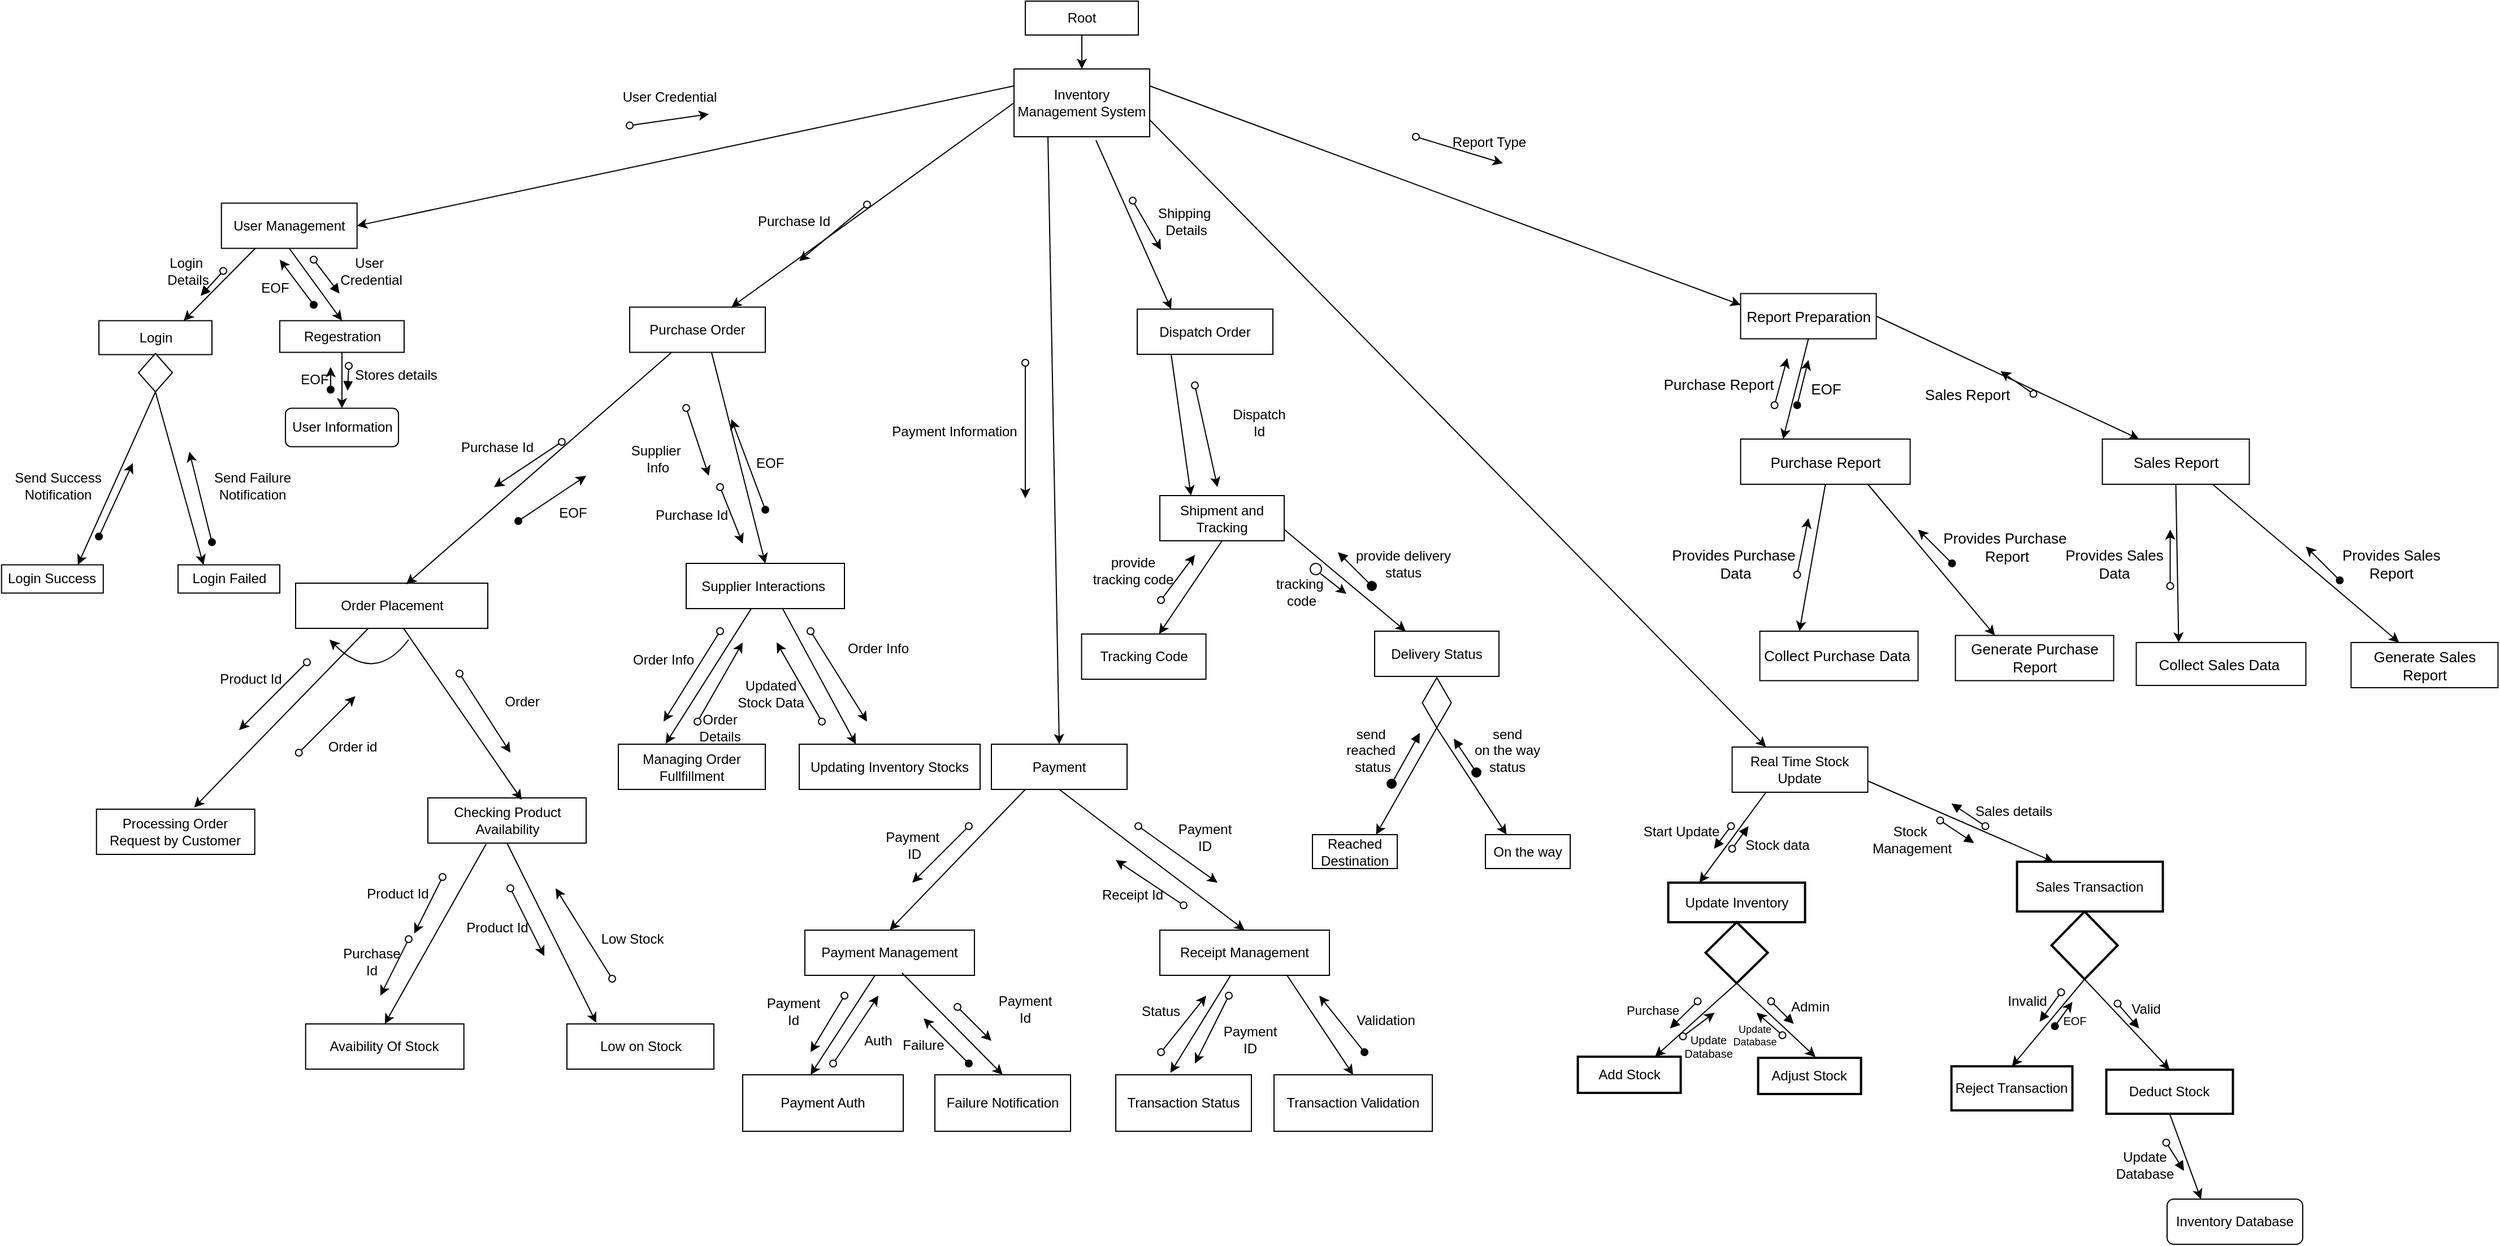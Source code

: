 <mxfile version="26.0.4">
  <diagram name="Page-1" id="KICizQ0xmFcay248bjg3">
    <mxGraphModel dx="2722" dy="2196" grid="1" gridSize="10" guides="1" tooltips="1" connect="1" arrows="1" fold="1" page="1" pageScale="1" pageWidth="827" pageHeight="1169" math="0" shadow="0">
      <root>
        <mxCell id="0" />
        <mxCell id="1" parent="0" />
        <mxCell id="8peEFKOhnlwPGsy8Juil-1" value="" style="edgeStyle=orthogonalEdgeStyle;rounded=0;orthogonalLoop=1;jettySize=auto;html=1;" edge="1" parent="1" source="8peEFKOhnlwPGsy8Juil-2" target="8peEFKOhnlwPGsy8Juil-3">
          <mxGeometry relative="1" as="geometry" />
        </mxCell>
        <mxCell id="8peEFKOhnlwPGsy8Juil-2" value="Root" style="rounded=0;whiteSpace=wrap;html=1;" vertex="1" parent="1">
          <mxGeometry x="340" y="-150" width="100" height="30" as="geometry" />
        </mxCell>
        <mxCell id="8peEFKOhnlwPGsy8Juil-3" value="Inventory Management System" style="rounded=0;whiteSpace=wrap;html=1;" vertex="1" parent="1">
          <mxGeometry x="330" y="-90" width="120" height="60" as="geometry" />
        </mxCell>
        <mxCell id="8peEFKOhnlwPGsy8Juil-4" value="Purchase Order" style="rounded=0;whiteSpace=wrap;html=1;" vertex="1" parent="1">
          <mxGeometry x="-10" y="120.76" width="120" height="40" as="geometry" />
        </mxCell>
        <mxCell id="8peEFKOhnlwPGsy8Juil-5" value="Report Preparation" style="rounded=0;whiteSpace=wrap;html=1;fontSize=13;" vertex="1" parent="1">
          <mxGeometry x="972.75" y="108.76" width="120" height="40" as="geometry" />
        </mxCell>
        <mxCell id="8peEFKOhnlwPGsy8Juil-6" value="Real Time Stock Update" style="rounded=0;whiteSpace=wrap;html=1;" vertex="1" parent="1">
          <mxGeometry x="965.25" y="510" width="120" height="40" as="geometry" />
        </mxCell>
        <mxCell id="8peEFKOhnlwPGsy8Juil-7" value="Dispatch Order" style="rounded=0;whiteSpace=wrap;html=1;" vertex="1" parent="1">
          <mxGeometry x="439" y="122.5" width="120" height="40" as="geometry" />
        </mxCell>
        <mxCell id="8peEFKOhnlwPGsy8Juil-8" value="Payment" style="rounded=0;whiteSpace=wrap;html=1;" vertex="1" parent="1">
          <mxGeometry x="310" y="507.5" width="120" height="40" as="geometry" />
        </mxCell>
        <mxCell id="8peEFKOhnlwPGsy8Juil-9" value="" style="endArrow=classic;html=1;rounded=0;exitX=0;exitY=0.5;exitDx=0;exitDy=0;entryX=0.75;entryY=0;entryDx=0;entryDy=0;" edge="1" parent="1" source="8peEFKOhnlwPGsy8Juil-3" target="8peEFKOhnlwPGsy8Juil-4">
          <mxGeometry width="50" height="50" relative="1" as="geometry">
            <mxPoint x="200" y="250" as="sourcePoint" />
            <mxPoint x="250" y="200" as="targetPoint" />
          </mxGeometry>
        </mxCell>
        <mxCell id="8peEFKOhnlwPGsy8Juil-10" value="Order Placement" style="rounded=0;whiteSpace=wrap;html=1;" vertex="1" parent="1">
          <mxGeometry x="-305.5" y="365" width="170" height="40" as="geometry" />
        </mxCell>
        <mxCell id="8peEFKOhnlwPGsy8Juil-11" value="Processing Order Request by Customer" style="rounded=0;whiteSpace=wrap;html=1;" vertex="1" parent="1">
          <mxGeometry x="-481.64" y="565" width="140" height="40" as="geometry" />
        </mxCell>
        <mxCell id="8peEFKOhnlwPGsy8Juil-12" value="Checking Product Availability" style="rounded=0;whiteSpace=wrap;html=1;" vertex="1" parent="1">
          <mxGeometry x="-188.5" y="555" width="140" height="40" as="geometry" />
        </mxCell>
        <mxCell id="8peEFKOhnlwPGsy8Juil-13" value="Avaibility Of Stock" style="rounded=0;whiteSpace=wrap;html=1;" vertex="1" parent="1">
          <mxGeometry x="-296.64" y="755" width="140" height="40" as="geometry" />
        </mxCell>
        <mxCell id="8peEFKOhnlwPGsy8Juil-14" value="" style="endArrow=classic;html=1;rounded=0;exitX=0.368;exitY=1.021;exitDx=0;exitDy=0;entryX=0.5;entryY=0;entryDx=0;entryDy=0;exitPerimeter=0;" edge="1" parent="1" source="8peEFKOhnlwPGsy8Juil-12" target="8peEFKOhnlwPGsy8Juil-13">
          <mxGeometry width="50" height="50" relative="1" as="geometry">
            <mxPoint x="-118.5" y="673" as="sourcePoint" />
            <mxPoint x="-405.5" y="655" as="targetPoint" />
          </mxGeometry>
        </mxCell>
        <mxCell id="8peEFKOhnlwPGsy8Juil-15" value="" style="endArrow=classic;html=1;rounded=0;entryX=0.43;entryY=-0.018;entryDx=0;entryDy=0;entryPerimeter=0;exitX=0.5;exitY=1;exitDx=0;exitDy=0;" edge="1" parent="1" source="8peEFKOhnlwPGsy8Juil-12">
          <mxGeometry width="50" height="50" relative="1" as="geometry">
            <mxPoint x="-118.5" y="673" as="sourcePoint" />
            <mxPoint x="-39.5" y="754" as="targetPoint" />
          </mxGeometry>
        </mxCell>
        <mxCell id="8peEFKOhnlwPGsy8Juil-18" value="" style="endArrow=classic;html=1;rounded=0;exitX=0.563;exitY=1.008;exitDx=0;exitDy=0;exitPerimeter=0;entryX=0.593;entryY=0.042;entryDx=0;entryDy=0;entryPerimeter=0;" edge="1" parent="1" source="8peEFKOhnlwPGsy8Juil-10" target="8peEFKOhnlwPGsy8Juil-12">
          <mxGeometry width="50" height="50" relative="1" as="geometry">
            <mxPoint x="-155.5" y="565" as="sourcePoint" />
            <mxPoint x="-105.5" y="515" as="targetPoint" />
          </mxGeometry>
        </mxCell>
        <mxCell id="8peEFKOhnlwPGsy8Juil-19" value="" style="endArrow=classic;html=1;rounded=0;exitX=0.376;exitY=1.01;exitDx=0;exitDy=0;exitPerimeter=0;entryX=0.617;entryY=-0.038;entryDx=0;entryDy=0;entryPerimeter=0;" edge="1" parent="1" source="8peEFKOhnlwPGsy8Juil-10" target="8peEFKOhnlwPGsy8Juil-11">
          <mxGeometry width="50" height="50" relative="1" as="geometry">
            <mxPoint x="-241.5" y="405" as="sourcePoint" />
            <mxPoint x="-426.3" y="470.99" as="targetPoint" />
          </mxGeometry>
        </mxCell>
        <mxCell id="8peEFKOhnlwPGsy8Juil-22" value="" style="endArrow=classic;html=1;rounded=0;startArrow=oval;startFill=0;" edge="1" parent="1">
          <mxGeometry width="50" height="50" relative="1" as="geometry">
            <mxPoint x="-295.5" y="435" as="sourcePoint" />
            <mxPoint x="-355.5" y="495" as="targetPoint" />
          </mxGeometry>
        </mxCell>
        <mxCell id="8peEFKOhnlwPGsy8Juil-23" value="Product Id" style="text;html=1;align=center;verticalAlign=middle;whiteSpace=wrap;rounded=0;" vertex="1" parent="1">
          <mxGeometry x="-375.5" y="435" width="60" height="30" as="geometry" />
        </mxCell>
        <mxCell id="8peEFKOhnlwPGsy8Juil-26" value="" style="endArrow=classic;html=1;rounded=0;startArrow=oval;startFill=0;entryX=1;entryY=1;entryDx=0;entryDy=0;" edge="1" parent="1">
          <mxGeometry width="50" height="50" relative="1" as="geometry">
            <mxPoint x="-175.5" y="625" as="sourcePoint" />
            <mxPoint x="-200.5" y="675" as="targetPoint" />
          </mxGeometry>
        </mxCell>
        <mxCell id="8peEFKOhnlwPGsy8Juil-27" value="Product Id" style="text;html=1;align=center;verticalAlign=middle;whiteSpace=wrap;rounded=0;" vertex="1" parent="1">
          <mxGeometry x="-245.5" y="625" width="60" height="30" as="geometry" />
        </mxCell>
        <mxCell id="8peEFKOhnlwPGsy8Juil-28" value="" style="endArrow=classic;html=1;rounded=0;startArrow=oval;startFill=0;" edge="1" parent="1">
          <mxGeometry width="50" height="50" relative="1" as="geometry">
            <mxPoint x="-205.5" y="680" as="sourcePoint" />
            <mxPoint x="-230.5" y="730" as="targetPoint" />
          </mxGeometry>
        </mxCell>
        <mxCell id="8peEFKOhnlwPGsy8Juil-29" value="Purchase Id" style="text;html=1;align=center;verticalAlign=middle;whiteSpace=wrap;rounded=0;" vertex="1" parent="1">
          <mxGeometry x="-267.64" y="685" width="60" height="30" as="geometry" />
        </mxCell>
        <mxCell id="8peEFKOhnlwPGsy8Juil-32" value="" style="endArrow=classic;html=1;rounded=0;strokeColor=none;startArrow=oval;startFill=0;" edge="1" parent="1">
          <mxGeometry width="50" height="50" relative="1" as="geometry">
            <mxPoint x="-145.5" y="455" as="sourcePoint" />
            <mxPoint x="-105.5" y="505" as="targetPoint" />
          </mxGeometry>
        </mxCell>
        <mxCell id="8peEFKOhnlwPGsy8Juil-33" value="" style="endArrow=classic;html=1;rounded=0;startArrow=oval;startFill=0;" edge="1" parent="1">
          <mxGeometry width="50" height="50" relative="1" as="geometry">
            <mxPoint x="-160.5" y="445" as="sourcePoint" />
            <mxPoint x="-115.5" y="515" as="targetPoint" />
          </mxGeometry>
        </mxCell>
        <mxCell id="8peEFKOhnlwPGsy8Juil-34" value="Order" style="text;html=1;align=center;verticalAlign=middle;whiteSpace=wrap;rounded=0;" vertex="1" parent="1">
          <mxGeometry x="-135.5" y="455" width="60" height="30" as="geometry" />
        </mxCell>
        <mxCell id="8peEFKOhnlwPGsy8Juil-35" value="" style="endArrow=classic;html=1;rounded=0;startArrow=oval;startFill=0;" edge="1" parent="1">
          <mxGeometry width="50" height="50" relative="1" as="geometry">
            <mxPoint x="-302.64" y="515" as="sourcePoint" />
            <mxPoint x="-252.64" y="465" as="targetPoint" />
          </mxGeometry>
        </mxCell>
        <mxCell id="8peEFKOhnlwPGsy8Juil-36" value="Order id" style="text;html=1;align=center;verticalAlign=middle;whiteSpace=wrap;rounded=0;" vertex="1" parent="1">
          <mxGeometry x="-285.5" y="495" width="60" height="30" as="geometry" />
        </mxCell>
        <mxCell id="8peEFKOhnlwPGsy8Juil-37" value="" style="endArrow=classic;html=1;rounded=0;startArrow=oval;startFill=0;" edge="1" parent="1">
          <mxGeometry width="50" height="50" relative="1" as="geometry">
            <mxPoint x="-115.5" y="635" as="sourcePoint" />
            <mxPoint x="-85.5" y="695" as="targetPoint" />
          </mxGeometry>
        </mxCell>
        <mxCell id="8peEFKOhnlwPGsy8Juil-38" value="Product Id" style="text;html=1;align=center;verticalAlign=middle;whiteSpace=wrap;rounded=0;" vertex="1" parent="1">
          <mxGeometry x="-156.64" y="655" width="60" height="30" as="geometry" />
        </mxCell>
        <mxCell id="8peEFKOhnlwPGsy8Juil-39" value="" style="endArrow=classic;html=1;rounded=0;startArrow=oval;startFill=0;" edge="1" parent="1">
          <mxGeometry width="50" height="50" relative="1" as="geometry">
            <mxPoint x="-25.5" y="715" as="sourcePoint" />
            <mxPoint x="-75.5" y="635" as="targetPoint" />
          </mxGeometry>
        </mxCell>
        <mxCell id="8peEFKOhnlwPGsy8Juil-41" value="Low on Stock" style="rounded=0;whiteSpace=wrap;html=1;" vertex="1" parent="1">
          <mxGeometry x="-65.5" y="755" width="130" height="40" as="geometry" />
        </mxCell>
        <mxCell id="8peEFKOhnlwPGsy8Juil-42" value="Low Stock" style="text;html=1;align=center;verticalAlign=middle;resizable=0;points=[];autosize=1;strokeColor=none;fillColor=none;" vertex="1" parent="1">
          <mxGeometry x="-48.5" y="665" width="80" height="30" as="geometry" />
        </mxCell>
        <mxCell id="8peEFKOhnlwPGsy8Juil-44" value="Purchase Id" style="text;html=1;align=center;verticalAlign=middle;whiteSpace=wrap;rounded=0;" vertex="1" parent="1">
          <mxGeometry x="-166.64" y="230" width="80" height="30" as="geometry" />
        </mxCell>
        <mxCell id="8peEFKOhnlwPGsy8Juil-45" value="" style="endArrow=classic;html=1;rounded=0;startArrow=oval;startFill=0;" edge="1" parent="1">
          <mxGeometry width="50" height="50" relative="1" as="geometry">
            <mxPoint x="-70" y="240" as="sourcePoint" />
            <mxPoint x="-130" y="280" as="targetPoint" />
          </mxGeometry>
        </mxCell>
        <mxCell id="8peEFKOhnlwPGsy8Juil-46" value="" style="endArrow=classic;html=1;rounded=0;startArrow=oval;startFill=1;" edge="1" parent="1">
          <mxGeometry width="50" height="50" relative="1" as="geometry">
            <mxPoint x="-108.5" y="310" as="sourcePoint" />
            <mxPoint x="-48.5" y="270" as="targetPoint" />
          </mxGeometry>
        </mxCell>
        <mxCell id="8peEFKOhnlwPGsy8Juil-47" value="EOF" style="text;html=1;align=center;verticalAlign=middle;whiteSpace=wrap;rounded=0;" vertex="1" parent="1">
          <mxGeometry x="-90" y="287.5" width="60" height="30" as="geometry" />
        </mxCell>
        <mxCell id="8peEFKOhnlwPGsy8Juil-48" value="Supplier Interactions&amp;nbsp;" style="rounded=0;whiteSpace=wrap;html=1;" vertex="1" parent="1">
          <mxGeometry x="40.0" y="347.5" width="140" height="40" as="geometry" />
        </mxCell>
        <mxCell id="8peEFKOhnlwPGsy8Juil-49" value="Managing Order Fullfillment" style="rounded=0;whiteSpace=wrap;html=1;" vertex="1" parent="1">
          <mxGeometry x="-20.0" y="507.5" width="130" height="40" as="geometry" />
        </mxCell>
        <mxCell id="8peEFKOhnlwPGsy8Juil-50" value="Updating Inventory Stocks" style="rounded=0;whiteSpace=wrap;html=1;" vertex="1" parent="1">
          <mxGeometry x="140.0" y="507.5" width="160" height="40" as="geometry" />
        </mxCell>
        <mxCell id="8peEFKOhnlwPGsy8Juil-51" value="" style="endArrow=classic;html=1;rounded=0;exitX=0.411;exitY=1.002;exitDx=0;exitDy=0;entryX=0.322;entryY=-0.013;entryDx=0;entryDy=0;entryPerimeter=0;exitPerimeter=0;" edge="1" parent="1" source="8peEFKOhnlwPGsy8Juil-48" target="8peEFKOhnlwPGsy8Juil-49">
          <mxGeometry width="50" height="50" relative="1" as="geometry">
            <mxPoint x="200.0" y="-102.5" as="sourcePoint" />
            <mxPoint x="250.0" y="-152.5" as="targetPoint" />
          </mxGeometry>
        </mxCell>
        <mxCell id="8peEFKOhnlwPGsy8Juil-52" value="" style="endArrow=classic;html=1;rounded=0;exitX=0.607;exitY=0.986;exitDx=0;exitDy=0;exitPerimeter=0;entryX=0.313;entryY=0;entryDx=0;entryDy=0;entryPerimeter=0;" edge="1" parent="1" source="8peEFKOhnlwPGsy8Juil-48" target="8peEFKOhnlwPGsy8Juil-50">
          <mxGeometry width="50" height="50" relative="1" as="geometry">
            <mxPoint x="20.0" y="-152.5" as="sourcePoint" />
            <mxPoint x="70.0" y="-202.5" as="targetPoint" />
          </mxGeometry>
        </mxCell>
        <mxCell id="8peEFKOhnlwPGsy8Juil-53" value="" style="endArrow=classic;html=1;rounded=0;startArrow=oval;startFill=0;" edge="1" parent="1">
          <mxGeometry width="50" height="50" relative="1" as="geometry">
            <mxPoint x="70.0" y="407.5" as="sourcePoint" />
            <mxPoint x="20.0" y="487.5" as="targetPoint" />
          </mxGeometry>
        </mxCell>
        <mxCell id="8peEFKOhnlwPGsy8Juil-54" value="Order Info" style="text;html=1;align=center;verticalAlign=middle;whiteSpace=wrap;rounded=0;" vertex="1" parent="1">
          <mxGeometry x="-10.0" y="417.5" width="60" height="30" as="geometry" />
        </mxCell>
        <mxCell id="8peEFKOhnlwPGsy8Juil-55" value="Order Info" style="text;html=1;align=center;verticalAlign=middle;whiteSpace=wrap;rounded=0;" vertex="1" parent="1">
          <mxGeometry x="180.0" y="407.5" width="60" height="30" as="geometry" />
        </mxCell>
        <mxCell id="8peEFKOhnlwPGsy8Juil-56" value="" style="endArrow=classic;html=1;rounded=0;startArrow=oval;startFill=0;" edge="1" parent="1">
          <mxGeometry width="50" height="50" relative="1" as="geometry">
            <mxPoint x="150.0" y="407.5" as="sourcePoint" />
            <mxPoint x="200.0" y="487.5" as="targetPoint" />
          </mxGeometry>
        </mxCell>
        <mxCell id="8peEFKOhnlwPGsy8Juil-57" value="" style="endArrow=classic;html=1;rounded=0;startArrow=oval;startFill=0;" edge="1" parent="1">
          <mxGeometry width="50" height="50" relative="1" as="geometry">
            <mxPoint x="50.0" y="487.5" as="sourcePoint" />
            <mxPoint x="90.0" y="417.5" as="targetPoint" />
          </mxGeometry>
        </mxCell>
        <mxCell id="8peEFKOhnlwPGsy8Juil-58" value="Order Details" style="text;html=1;align=center;verticalAlign=middle;whiteSpace=wrap;rounded=0;" vertex="1" parent="1">
          <mxGeometry x="40.0" y="477.5" width="60" height="30" as="geometry" />
        </mxCell>
        <mxCell id="8peEFKOhnlwPGsy8Juil-59" value="" style="endArrow=classic;html=1;rounded=0;startArrow=oval;startFill=0;" edge="1" parent="1">
          <mxGeometry width="50" height="50" relative="1" as="geometry">
            <mxPoint x="160.0" y="487.5" as="sourcePoint" />
            <mxPoint x="120.0" y="417.5" as="targetPoint" />
          </mxGeometry>
        </mxCell>
        <mxCell id="8peEFKOhnlwPGsy8Juil-60" value="Updated Stock Data" style="text;html=1;align=center;verticalAlign=middle;whiteSpace=wrap;rounded=0;" vertex="1" parent="1">
          <mxGeometry x="80.0" y="447.5" width="70" height="30" as="geometry" />
        </mxCell>
        <mxCell id="8peEFKOhnlwPGsy8Juil-62" value="" style="endArrow=classic;html=1;rounded=0;exitX=0.603;exitY=0.994;exitDx=0;exitDy=0;entryX=0.5;entryY=0;entryDx=0;entryDy=0;exitPerimeter=0;" edge="1" parent="1" source="8peEFKOhnlwPGsy8Juil-4" target="8peEFKOhnlwPGsy8Juil-48">
          <mxGeometry width="50" height="50" relative="1" as="geometry">
            <mxPoint x="-75" y="210.0" as="sourcePoint" />
            <mxPoint x="-115" y="270" as="targetPoint" />
          </mxGeometry>
        </mxCell>
        <mxCell id="8peEFKOhnlwPGsy8Juil-63" value="" style="endArrow=classic;html=1;rounded=0;startArrow=oval;startFill=0;entryX=1;entryY=1;entryDx=0;entryDy=0;" edge="1" parent="1" target="8peEFKOhnlwPGsy8Juil-67">
          <mxGeometry width="50" height="50" relative="1" as="geometry">
            <mxPoint x="40" y="210" as="sourcePoint" />
            <mxPoint x="50" y="270" as="targetPoint" />
          </mxGeometry>
        </mxCell>
        <mxCell id="8peEFKOhnlwPGsy8Juil-64" value="Purchase Id" style="text;html=1;align=center;verticalAlign=middle;whiteSpace=wrap;rounded=0;" vertex="1" parent="1">
          <mxGeometry x="5" y="290" width="80" height="30" as="geometry" />
        </mxCell>
        <mxCell id="8peEFKOhnlwPGsy8Juil-65" value="" style="endArrow=classic;html=1;rounded=0;startArrow=oval;startFill=1;" edge="1" parent="1">
          <mxGeometry width="50" height="50" relative="1" as="geometry">
            <mxPoint x="110" y="300" as="sourcePoint" />
            <mxPoint x="80" y="220" as="targetPoint" />
          </mxGeometry>
        </mxCell>
        <mxCell id="8peEFKOhnlwPGsy8Juil-66" value="EOF" style="text;whiteSpace=wrap;html=1;" vertex="1" parent="1">
          <mxGeometry x="100.0" y="245" width="60" height="40" as="geometry" />
        </mxCell>
        <mxCell id="8peEFKOhnlwPGsy8Juil-67" value="Supplier&amp;nbsp;&lt;div&gt;Info&lt;/div&gt;" style="text;html=1;align=center;verticalAlign=middle;whiteSpace=wrap;rounded=0;" vertex="1" parent="1">
          <mxGeometry x="-30.0" y="240" width="90" height="30" as="geometry" />
        </mxCell>
        <mxCell id="8peEFKOhnlwPGsy8Juil-68" value="" style="endArrow=classic;html=1;rounded=0;startArrow=oval;startFill=0;" edge="1" parent="1">
          <mxGeometry width="50" height="50" relative="1" as="geometry">
            <mxPoint x="70" y="280" as="sourcePoint" />
            <mxPoint x="90" y="330" as="targetPoint" />
          </mxGeometry>
        </mxCell>
        <mxCell id="8peEFKOhnlwPGsy8Juil-69" value="&lt;font&gt;Purchase Report&lt;/font&gt;" style="rounded=0;whiteSpace=wrap;html=1;fontSize=13;" vertex="1" parent="1">
          <mxGeometry x="972.75" y="237.5" width="150" height="40" as="geometry" />
        </mxCell>
        <mxCell id="8peEFKOhnlwPGsy8Juil-70" value="&lt;span&gt;Collect Purchase Data&amp;nbsp;&lt;/span&gt;" style="rounded=0;whiteSpace=wrap;html=1;fontSize=13;" vertex="1" parent="1">
          <mxGeometry x="989.75" y="407.5" width="140" height="43.76" as="geometry" />
        </mxCell>
        <mxCell id="8peEFKOhnlwPGsy8Juil-71" value="&lt;div&gt;&lt;font&gt;Generate Purchase Report&lt;/font&gt;&lt;/div&gt;" style="rounded=0;whiteSpace=wrap;html=1;fontSize=13;" vertex="1" parent="1">
          <mxGeometry x="1162.75" y="411.26" width="140" height="40" as="geometry" />
        </mxCell>
        <mxCell id="8peEFKOhnlwPGsy8Juil-72" value="Provides Purchase&amp;nbsp;&lt;div&gt;Data&lt;/div&gt;" style="text;html=1;align=center;verticalAlign=middle;resizable=0;points=[];autosize=1;strokeColor=none;fillColor=none;rotation=0;fontSize=13;" vertex="1" parent="1">
          <mxGeometry x="897.75" y="327.5" width="140" height="40" as="geometry" />
        </mxCell>
        <mxCell id="8peEFKOhnlwPGsy8Juil-73" value="" style="endArrow=classic;html=1;rounded=0;startArrow=oval;startFill=0;endFill=1;fontSize=13;" edge="1" parent="1">
          <mxGeometry width="50" height="50" relative="1" as="geometry">
            <mxPoint x="1022.75" y="357.5" as="sourcePoint" />
            <mxPoint x="1032.75" y="307.5" as="targetPoint" />
            <Array as="points" />
          </mxGeometry>
        </mxCell>
        <mxCell id="8peEFKOhnlwPGsy8Juil-74" value="Provides Purchase&amp;nbsp;&lt;div&gt;Report&lt;/div&gt;" style="text;html=1;align=center;verticalAlign=middle;resizable=0;points=[];autosize=1;strokeColor=none;fillColor=none;rotation=0;fontSize=13;" vertex="1" parent="1">
          <mxGeometry x="1137.75" y="312.5" width="140" height="40" as="geometry" />
        </mxCell>
        <mxCell id="8peEFKOhnlwPGsy8Juil-75" value="" style="endArrow=classic;html=1;rounded=0;startArrow=oval;startFill=1;fontSize=13;" edge="1" parent="1">
          <mxGeometry width="50" height="50" relative="1" as="geometry">
            <mxPoint x="1159.75" y="347.5" as="sourcePoint" />
            <mxPoint x="1129.75" y="317.5" as="targetPoint" />
          </mxGeometry>
        </mxCell>
        <mxCell id="8peEFKOhnlwPGsy8Juil-76" value="" style="endArrow=classic;html=1;rounded=0;startArrow=oval;startFill=0;entryX=1.011;entryY=-0.055;entryDx=0;entryDy=0;entryPerimeter=0;fontSize=13;" edge="1" parent="1">
          <mxGeometry width="50" height="50" relative="1" as="geometry">
            <mxPoint x="1002.75" y="207.5" as="sourcePoint" />
            <mxPoint x="1014.07" y="165.85" as="targetPoint" />
          </mxGeometry>
        </mxCell>
        <mxCell id="8peEFKOhnlwPGsy8Juil-77" value="Purchase Report" style="text;html=1;align=center;verticalAlign=middle;resizable=0;points=[];autosize=1;strokeColor=none;fillColor=none;rotation=0;fontSize=13;" vertex="1" parent="1">
          <mxGeometry x="892.75" y="173.74" width="120" height="30" as="geometry" />
        </mxCell>
        <mxCell id="8peEFKOhnlwPGsy8Juil-78" value="" style="endArrow=classic;html=1;rounded=0;startArrow=oval;startFill=1;fontSize=13;" edge="1" parent="1">
          <mxGeometry width="50" height="50" relative="1" as="geometry">
            <mxPoint x="1022.75" y="207.5" as="sourcePoint" />
            <mxPoint x="1032.75" y="167.5" as="targetPoint" />
          </mxGeometry>
        </mxCell>
        <mxCell id="8peEFKOhnlwPGsy8Juil-79" value="EOF" style="text;html=1;align=center;verticalAlign=middle;resizable=0;points=[];autosize=1;strokeColor=none;fillColor=none;rotation=0;fontSize=13;" vertex="1" parent="1">
          <mxGeometry x="1022.75" y="177.5" width="50" height="30" as="geometry" />
        </mxCell>
        <mxCell id="8peEFKOhnlwPGsy8Juil-80" value="" style="endArrow=classic;html=1;rounded=0;exitX=0.5;exitY=1;exitDx=0;exitDy=0;entryX=0.25;entryY=0;entryDx=0;entryDy=0;fontSize=13;" edge="1" parent="1" source="8peEFKOhnlwPGsy8Juil-5" target="8peEFKOhnlwPGsy8Juil-69">
          <mxGeometry width="50" height="50" relative="1" as="geometry">
            <mxPoint x="1112.75" y="217.5" as="sourcePoint" />
            <mxPoint x="1162.75" y="167.5" as="targetPoint" />
          </mxGeometry>
        </mxCell>
        <mxCell id="8peEFKOhnlwPGsy8Juil-81" value="" style="endArrow=classic;html=1;rounded=0;exitX=0.5;exitY=1;exitDx=0;exitDy=0;entryX=0.25;entryY=0;entryDx=0;entryDy=0;fontSize=13;" edge="1" parent="1" source="8peEFKOhnlwPGsy8Juil-69" target="8peEFKOhnlwPGsy8Juil-70">
          <mxGeometry width="50" height="50" relative="1" as="geometry">
            <mxPoint x="1072.75" y="557.5" as="sourcePoint" />
            <mxPoint x="1122.75" y="507.5" as="targetPoint" />
          </mxGeometry>
        </mxCell>
        <mxCell id="8peEFKOhnlwPGsy8Juil-82" value="" style="endArrow=classic;html=1;rounded=0;exitX=0.75;exitY=1;exitDx=0;exitDy=0;entryX=0.25;entryY=0;entryDx=0;entryDy=0;fontSize=13;" edge="1" parent="1" source="8peEFKOhnlwPGsy8Juil-69" target="8peEFKOhnlwPGsy8Juil-71">
          <mxGeometry width="50" height="50" relative="1" as="geometry">
            <mxPoint x="1152.75" y="337.5" as="sourcePoint" />
            <mxPoint x="1202.75" y="287.5" as="targetPoint" />
          </mxGeometry>
        </mxCell>
        <mxCell id="8peEFKOhnlwPGsy8Juil-83" value="&lt;font&gt;Sales Report&lt;/font&gt;" style="rounded=0;whiteSpace=wrap;html=1;fontSize=13;" vertex="1" parent="1">
          <mxGeometry x="1292.75" y="237.5" width="130" height="40" as="geometry" />
        </mxCell>
        <mxCell id="8peEFKOhnlwPGsy8Juil-84" value="&lt;span&gt;Collect Sales Data&amp;nbsp;&lt;/span&gt;" style="rounded=0;whiteSpace=wrap;html=1;fontSize=13;" vertex="1" parent="1">
          <mxGeometry x="1322.75" y="417.5" width="150" height="38" as="geometry" />
        </mxCell>
        <mxCell id="8peEFKOhnlwPGsy8Juil-85" value="&lt;div&gt;&lt;font&gt;Generate Sales Report&lt;/font&gt;&lt;/div&gt;" style="rounded=0;whiteSpace=wrap;html=1;fontSize=13;" vertex="1" parent="1">
          <mxGeometry x="1512.75" y="417.5" width="130" height="40" as="geometry" />
        </mxCell>
        <mxCell id="8peEFKOhnlwPGsy8Juil-86" value="" style="endArrow=classic;html=1;rounded=0;exitX=0.75;exitY=1;exitDx=0;exitDy=0;entryX=0.25;entryY=0;entryDx=0;entryDy=0;fontSize=13;" edge="1" parent="1" source="8peEFKOhnlwPGsy8Juil-83">
          <mxGeometry width="50" height="50" relative="1" as="geometry">
            <mxPoint x="1409.25" y="317.5" as="sourcePoint" />
            <mxPoint x="1555.25" y="417.5" as="targetPoint" />
          </mxGeometry>
        </mxCell>
        <mxCell id="8peEFKOhnlwPGsy8Juil-87" value="" style="endArrow=classic;html=1;rounded=0;exitX=0.5;exitY=1;exitDx=0;exitDy=0;entryX=0.25;entryY=0;entryDx=0;entryDy=0;fontSize=13;" edge="1" parent="1" source="8peEFKOhnlwPGsy8Juil-83" target="8peEFKOhnlwPGsy8Juil-84">
          <mxGeometry width="50" height="50" relative="1" as="geometry">
            <mxPoint x="1355.75" y="307.5" as="sourcePoint" />
            <mxPoint x="1332.75" y="437.5" as="targetPoint" />
          </mxGeometry>
        </mxCell>
        <mxCell id="8peEFKOhnlwPGsy8Juil-88" value="" style="endArrow=classic;html=1;rounded=0;exitX=1;exitY=0.5;exitDx=0;exitDy=0;entryX=0.25;entryY=0;entryDx=0;entryDy=0;fontSize=13;" edge="1" parent="1" source="8peEFKOhnlwPGsy8Juil-5" target="8peEFKOhnlwPGsy8Juil-83">
          <mxGeometry width="50" height="50" relative="1" as="geometry">
            <mxPoint x="1185.75" y="167.5" as="sourcePoint" />
            <mxPoint x="1162.75" y="297.5" as="targetPoint" />
          </mxGeometry>
        </mxCell>
        <mxCell id="8peEFKOhnlwPGsy8Juil-89" value="" style="endArrow=classic;html=1;rounded=0;startArrow=oval;startFill=0;entryX=1.011;entryY=-0.055;entryDx=0;entryDy=0;entryPerimeter=0;fontSize=13;" edge="1" parent="1">
          <mxGeometry width="50" height="50" relative="1" as="geometry">
            <mxPoint x="1231.75" y="197.5" as="sourcePoint" />
            <mxPoint x="1202.75" y="177.5" as="targetPoint" />
          </mxGeometry>
        </mxCell>
        <mxCell id="8peEFKOhnlwPGsy8Juil-90" value="" style="endArrow=classic;html=1;rounded=0;startArrow=oval;startFill=0;endFill=1;fontSize=13;" edge="1" parent="1">
          <mxGeometry width="50" height="50" relative="1" as="geometry">
            <mxPoint x="1352.75" y="367.5" as="sourcePoint" />
            <mxPoint x="1352.75" y="317.5" as="targetPoint" />
            <Array as="points" />
          </mxGeometry>
        </mxCell>
        <mxCell id="8peEFKOhnlwPGsy8Juil-91" value="Provides Sales&lt;div&gt;Data&lt;/div&gt;" style="text;html=1;align=center;verticalAlign=middle;resizable=0;points=[];autosize=1;strokeColor=none;fillColor=none;rotation=0;fontSize=13;" vertex="1" parent="1">
          <mxGeometry x="1247.75" y="327.5" width="110" height="40" as="geometry" />
        </mxCell>
        <mxCell id="8peEFKOhnlwPGsy8Juil-92" value="" style="endArrow=classic;html=1;rounded=0;startArrow=oval;startFill=1;fontSize=13;" edge="1" parent="1">
          <mxGeometry width="50" height="50" relative="1" as="geometry">
            <mxPoint x="1502.75" y="362.5" as="sourcePoint" />
            <mxPoint x="1472.75" y="332.5" as="targetPoint" />
          </mxGeometry>
        </mxCell>
        <mxCell id="8peEFKOhnlwPGsy8Juil-93" value="Provides Sales&lt;div&gt;Report&lt;/div&gt;" style="text;html=1;align=center;verticalAlign=middle;resizable=0;points=[];autosize=1;strokeColor=none;fillColor=none;rotation=0;fontSize=13;" vertex="1" parent="1">
          <mxGeometry x="1492.75" y="327.5" width="110" height="40" as="geometry" />
        </mxCell>
        <mxCell id="8peEFKOhnlwPGsy8Juil-94" value="Sales Report" style="text;html=1;align=center;verticalAlign=middle;resizable=0;points=[];autosize=1;strokeColor=none;fillColor=none;rotation=0;fontSize=13;" vertex="1" parent="1">
          <mxGeometry x="1122.75" y="182.5" width="100" height="30" as="geometry" />
        </mxCell>
        <mxCell id="8peEFKOhnlwPGsy8Juil-95" value="Sales Transaction" style="whiteSpace=wrap;strokeWidth=2;" vertex="1" parent="1">
          <mxGeometry x="1217.25" y="611.5" width="129" height="44" as="geometry" />
        </mxCell>
        <mxCell id="8peEFKOhnlwPGsy8Juil-96" value="Update Inventory" style="whiteSpace=wrap;strokeWidth=2;" vertex="1" parent="1">
          <mxGeometry x="908.75" y="630" width="121" height="35" as="geometry" />
        </mxCell>
        <mxCell id="8peEFKOhnlwPGsy8Juil-97" value="" style="rhombus;strokeWidth=2;whiteSpace=wrap;" vertex="1" parent="1">
          <mxGeometry x="1247.75" y="655.5" width="58.5" height="60" as="geometry" />
        </mxCell>
        <mxCell id="8peEFKOhnlwPGsy8Juil-98" value="Deduct Stock" style="whiteSpace=wrap;strokeWidth=2;" vertex="1" parent="1">
          <mxGeometry x="1296.25" y="795.5" width="112" height="39" as="geometry" />
        </mxCell>
        <mxCell id="8peEFKOhnlwPGsy8Juil-99" value="Reject Transaction" style="whiteSpace=wrap;strokeWidth=2;" vertex="1" parent="1">
          <mxGeometry x="1159.25" y="792.5" width="107" height="39" as="geometry" />
        </mxCell>
        <mxCell id="8peEFKOhnlwPGsy8Juil-100" value="" style="rhombus;strokeWidth=2;whiteSpace=wrap;" vertex="1" parent="1">
          <mxGeometry x="941.75" y="665" width="55" height="54" as="geometry" />
        </mxCell>
        <mxCell id="8peEFKOhnlwPGsy8Juil-101" value="Add Stock" style="whiteSpace=wrap;strokeWidth=2;" vertex="1" parent="1">
          <mxGeometry x="828.75" y="784" width="91" height="32" as="geometry" />
        </mxCell>
        <mxCell id="8peEFKOhnlwPGsy8Juil-102" value="Valid" style="text;html=1;align=center;verticalAlign=middle;resizable=0;points=[];autosize=1;strokeColor=none;fillColor=none;" vertex="1" parent="1">
          <mxGeometry x="1306.25" y="727" width="50" height="30" as="geometry" />
        </mxCell>
        <mxCell id="8peEFKOhnlwPGsy8Juil-103" value="Invalid" style="text;html=1;align=center;verticalAlign=middle;resizable=0;points=[];autosize=1;strokeColor=none;fillColor=none;" vertex="1" parent="1">
          <mxGeometry x="1196.25" y="720" width="60" height="30" as="geometry" />
        </mxCell>
        <mxCell id="8peEFKOhnlwPGsy8Juil-104" value="Admin" style="text;html=1;align=center;verticalAlign=middle;resizable=0;points=[];autosize=1;strokeColor=none;fillColor=none;" vertex="1" parent="1">
          <mxGeometry x="1003.75" y="725" width="60" height="30" as="geometry" />
        </mxCell>
        <mxCell id="8peEFKOhnlwPGsy8Juil-105" value="&lt;span style=&quot;color: rgb(0, 0, 0); font-family: Helvetica; font-size: 11px; font-style: normal; font-variant-ligatures: normal; font-variant-caps: normal; font-weight: 400; letter-spacing: normal; orphans: 2; text-align: center; text-indent: 0px; text-transform: none; widows: 2; word-spacing: 0px; -webkit-text-stroke-width: 0px; white-space: nowrap; background-color: rgb(255, 255, 255); text-decoration-thickness: initial; text-decoration-style: initial; text-decoration-color: initial; display: inline !important; float: none;&quot;&gt;Purchase&lt;/span&gt;" style="text;whiteSpace=wrap;html=1;" vertex="1" parent="1">
          <mxGeometry x="869.75" y="729" width="50" height="26" as="geometry" />
        </mxCell>
        <mxCell id="8peEFKOhnlwPGsy8Juil-106" value="" style="endArrow=oval;html=1;rounded=0;endFill=0;startArrow=block;startFill=1;" edge="1" parent="1">
          <mxGeometry width="50" height="50" relative="1" as="geometry">
            <mxPoint x="1325.25" y="759" as="sourcePoint" />
            <mxPoint x="1306.25" y="737" as="targetPoint" />
          </mxGeometry>
        </mxCell>
        <mxCell id="8peEFKOhnlwPGsy8Juil-107" value="" style="endArrow=oval;html=1;rounded=0;endFill=0;startArrow=block;startFill=1;" edge="1" parent="1">
          <mxGeometry width="50" height="50" relative="1" as="geometry">
            <mxPoint x="1237.25" y="753" as="sourcePoint" />
            <mxPoint x="1256.25" y="727" as="targetPoint" />
          </mxGeometry>
        </mxCell>
        <mxCell id="8peEFKOhnlwPGsy8Juil-108" value="Update&lt;div&gt;Database&lt;/div&gt;" style="text;html=1;align=center;verticalAlign=middle;resizable=0;points=[];autosize=1;strokeColor=none;fillColor=none;fontSize=10;" vertex="1" parent="1">
          <mxGeometry x="908.75" y="755" width="70" height="40" as="geometry" />
        </mxCell>
        <mxCell id="8peEFKOhnlwPGsy8Juil-109" value="" style="endArrow=oval;html=1;rounded=0;endFill=0;startArrow=block;startFill=1;" edge="1" parent="1">
          <mxGeometry width="50" height="50" relative="1" as="geometry">
            <mxPoint x="910.25" y="759" as="sourcePoint" />
            <mxPoint x="934.75" y="735" as="targetPoint" />
          </mxGeometry>
        </mxCell>
        <mxCell id="8peEFKOhnlwPGsy8Juil-110" value="" style="endArrow=classic;html=1;rounded=0;startArrow=oval;startFill=1;" edge="1" parent="1">
          <mxGeometry width="50" height="50" relative="1" as="geometry">
            <mxPoint x="1250.75" y="757" as="sourcePoint" />
            <mxPoint x="1266.25" y="735.5" as="targetPoint" />
          </mxGeometry>
        </mxCell>
        <mxCell id="8peEFKOhnlwPGsy8Juil-111" value="EOF" style="text;html=1;align=center;verticalAlign=middle;resizable=0;points=[];autosize=1;strokeColor=none;fillColor=none;fontSize=10;" vertex="1" parent="1">
          <mxGeometry x="1247.75" y="737" width="40" height="30" as="geometry" />
        </mxCell>
        <mxCell id="8peEFKOhnlwPGsy8Juil-112" value="" style="endArrow=classic;html=1;rounded=0;startArrow=oval;startFill=0;" edge="1" parent="1">
          <mxGeometry width="50" height="50" relative="1" as="geometry">
            <mxPoint x="1009.75" y="765" as="sourcePoint" />
            <mxPoint x="986.75" y="745" as="targetPoint" />
          </mxGeometry>
        </mxCell>
        <mxCell id="8peEFKOhnlwPGsy8Juil-113" value="" style="endArrow=oval;html=1;rounded=0;endFill=0;startArrow=block;startFill=1;" edge="1" parent="1">
          <mxGeometry width="50" height="50" relative="1" as="geometry">
            <mxPoint x="1019.75" y="755" as="sourcePoint" />
            <mxPoint x="999.75" y="735" as="targetPoint" />
          </mxGeometry>
        </mxCell>
        <mxCell id="8peEFKOhnlwPGsy8Juil-114" value="" style="endArrow=classic;html=1;rounded=0;startArrow=oval;startFill=0;" edge="1" parent="1">
          <mxGeometry width="50" height="50" relative="1" as="geometry">
            <mxPoint x="921.75" y="766" as="sourcePoint" />
            <mxPoint x="949.75" y="745" as="targetPoint" />
          </mxGeometry>
        </mxCell>
        <mxCell id="8peEFKOhnlwPGsy8Juil-115" value="Update&lt;div&gt;Database&lt;/div&gt;" style="text;html=1;align=center;verticalAlign=middle;resizable=0;points=[];autosize=1;strokeColor=none;fillColor=none;fontSize=9;" vertex="1" parent="1">
          <mxGeometry x="954.75" y="745" width="60" height="40" as="geometry" />
        </mxCell>
        <mxCell id="8peEFKOhnlwPGsy8Juil-116" value="Inventory Database" style="rounded=1;whiteSpace=wrap;html=1;" vertex="1" parent="1">
          <mxGeometry x="1350" y="910" width="120" height="40" as="geometry" />
        </mxCell>
        <mxCell id="8peEFKOhnlwPGsy8Juil-117" value="" style="endArrow=classic;html=1;rounded=0;entryX=0.5;entryY=0;entryDx=0;entryDy=0;exitX=0.5;exitY=1;exitDx=0;exitDy=0;" edge="1" parent="1" source="8peEFKOhnlwPGsy8Juil-97" target="8peEFKOhnlwPGsy8Juil-98">
          <mxGeometry width="50" height="50" relative="1" as="geometry">
            <mxPoint x="1276.25" y="716.5" as="sourcePoint" />
            <mxPoint x="1361.25" y="790.5" as="targetPoint" />
          </mxGeometry>
        </mxCell>
        <mxCell id="8peEFKOhnlwPGsy8Juil-118" value="" style="endArrow=classic;html=1;rounded=0;entryX=0.5;entryY=0;entryDx=0;entryDy=0;exitX=0.5;exitY=1;exitDx=0;exitDy=0;" edge="1" parent="1" source="8peEFKOhnlwPGsy8Juil-97" target="8peEFKOhnlwPGsy8Juil-99">
          <mxGeometry width="50" height="50" relative="1" as="geometry">
            <mxPoint x="1287.25" y="725.5" as="sourcePoint" />
            <mxPoint x="1220.25" y="805.5" as="targetPoint" />
          </mxGeometry>
        </mxCell>
        <mxCell id="8peEFKOhnlwPGsy8Juil-119" value="" style="endArrow=classic;html=1;rounded=0;entryX=0.25;entryY=0;entryDx=0;entryDy=0;exitX=0.5;exitY=1;exitDx=0;exitDy=0;" edge="1" parent="1" source="8peEFKOhnlwPGsy8Juil-98" target="8peEFKOhnlwPGsy8Juil-116">
          <mxGeometry width="50" height="50" relative="1" as="geometry">
            <mxPoint x="1364" y="886.5" as="sourcePoint" />
            <mxPoint x="1297" y="966.5" as="targetPoint" />
          </mxGeometry>
        </mxCell>
        <mxCell id="8peEFKOhnlwPGsy8Juil-120" value="" style="endArrow=oval;html=1;rounded=0;endFill=0;startArrow=block;startFill=1;" edge="1" parent="1">
          <mxGeometry width="50" height="50" relative="1" as="geometry">
            <mxPoint x="1365" y="885" as="sourcePoint" />
            <mxPoint x="1349.25" y="860" as="targetPoint" />
          </mxGeometry>
        </mxCell>
        <mxCell id="8peEFKOhnlwPGsy8Juil-121" value="Update&lt;div&gt;Database&lt;/div&gt;" style="text;html=1;align=center;verticalAlign=middle;resizable=0;points=[];autosize=1;strokeColor=none;fillColor=none;" vertex="1" parent="1">
          <mxGeometry x="1295" y="860" width="70" height="40" as="geometry" />
        </mxCell>
        <mxCell id="8peEFKOhnlwPGsy8Juil-122" value="Adjust Stock" style="whiteSpace=wrap;strokeWidth=2;" vertex="1" parent="1">
          <mxGeometry x="988.25" y="785" width="91" height="32" as="geometry" />
        </mxCell>
        <mxCell id="8peEFKOhnlwPGsy8Juil-123" value="" style="endArrow=classic;html=1;rounded=0;entryX=0.75;entryY=0;entryDx=0;entryDy=0;exitX=0.5;exitY=1;exitDx=0;exitDy=0;" edge="1" parent="1" source="8peEFKOhnlwPGsy8Juil-100" target="8peEFKOhnlwPGsy8Juil-101">
          <mxGeometry width="50" height="50" relative="1" as="geometry">
            <mxPoint x="908.75" y="744" as="sourcePoint" />
            <mxPoint x="896.5" y="782" as="targetPoint" />
          </mxGeometry>
        </mxCell>
        <mxCell id="8peEFKOhnlwPGsy8Juil-124" value="" style="endArrow=classic;html=1;rounded=0;entryX=0.557;entryY=-0.024;entryDx=0;entryDy=0;exitX=0.5;exitY=1;exitDx=0;exitDy=0;entryPerimeter=0;" edge="1" parent="1" source="8peEFKOhnlwPGsy8Juil-100" target="8peEFKOhnlwPGsy8Juil-122">
          <mxGeometry width="50" height="50" relative="1" as="geometry">
            <mxPoint x="885.75" y="694" as="sourcePoint" />
            <mxPoint x="957.75" y="774" as="targetPoint" />
          </mxGeometry>
        </mxCell>
        <mxCell id="8peEFKOhnlwPGsy8Juil-125" value="" style="endArrow=classic;html=1;rounded=0;exitX=1;exitY=0.75;exitDx=0;exitDy=0;entryX=0.25;entryY=0;entryDx=0;entryDy=0;" edge="1" parent="1" source="8peEFKOhnlwPGsy8Juil-3" target="8peEFKOhnlwPGsy8Juil-6">
          <mxGeometry width="50" height="50" relative="1" as="geometry">
            <mxPoint x="640" y="-5" as="sourcePoint" />
            <mxPoint x="390" y="200" as="targetPoint" />
          </mxGeometry>
        </mxCell>
        <mxCell id="8peEFKOhnlwPGsy8Juil-126" value="" style="endArrow=classic;html=1;rounded=0;exitX=0.25;exitY=1;exitDx=0;exitDy=0;" edge="1" parent="1" source="8peEFKOhnlwPGsy8Juil-6">
          <mxGeometry width="50" height="50" relative="1" as="geometry">
            <mxPoint x="858.75" y="560" as="sourcePoint" />
            <mxPoint x="936.25" y="630" as="targetPoint" />
          </mxGeometry>
        </mxCell>
        <mxCell id="8peEFKOhnlwPGsy8Juil-127" value="" style="endArrow=oval;html=1;rounded=0;endFill=0;startArrow=block;startFill=1;" edge="1" parent="1">
          <mxGeometry width="50" height="50" relative="1" as="geometry">
            <mxPoint x="979.75" y="580" as="sourcePoint" />
            <mxPoint x="965.25" y="600" as="targetPoint" />
          </mxGeometry>
        </mxCell>
        <mxCell id="8peEFKOhnlwPGsy8Juil-128" value="" style="endArrow=oval;html=1;rounded=0;endFill=0;startArrow=block;startFill=1;" edge="1" parent="1">
          <mxGeometry width="50" height="50" relative="1" as="geometry">
            <mxPoint x="949.25" y="600" as="sourcePoint" />
            <mxPoint x="964.25" y="580" as="targetPoint" />
          </mxGeometry>
        </mxCell>
        <mxCell id="8peEFKOhnlwPGsy8Juil-129" value="Stock data" style="text;html=1;align=center;verticalAlign=middle;resizable=0;points=[];autosize=1;strokeColor=none;fillColor=none;" vertex="1" parent="1">
          <mxGeometry x="965.25" y="581.5" width="80" height="30" as="geometry" />
        </mxCell>
        <mxCell id="8peEFKOhnlwPGsy8Juil-130" value="Start Update" style="text;html=1;align=center;verticalAlign=middle;resizable=0;points=[];autosize=1;strokeColor=none;fillColor=none;" vertex="1" parent="1">
          <mxGeometry x="875.25" y="570" width="90" height="30" as="geometry" />
        </mxCell>
        <mxCell id="8peEFKOhnlwPGsy8Juil-131" value="" style="endArrow=classic;html=1;rounded=0;exitX=1;exitY=0.75;exitDx=0;exitDy=0;entryX=0.25;entryY=0;entryDx=0;entryDy=0;" edge="1" parent="1" source="8peEFKOhnlwPGsy8Juil-6" target="8peEFKOhnlwPGsy8Juil-95">
          <mxGeometry width="50" height="50" relative="1" as="geometry">
            <mxPoint x="1159.25" y="611.5" as="sourcePoint" />
            <mxPoint x="1100.25" y="691.5" as="targetPoint" />
          </mxGeometry>
        </mxCell>
        <mxCell id="8peEFKOhnlwPGsy8Juil-132" value="" style="endArrow=oval;html=1;rounded=0;endFill=0;startArrow=block;startFill=1;" edge="1" parent="1">
          <mxGeometry width="50" height="50" relative="1" as="geometry">
            <mxPoint x="1179.25" y="595" as="sourcePoint" />
            <mxPoint x="1149.25" y="575" as="targetPoint" />
          </mxGeometry>
        </mxCell>
        <mxCell id="8peEFKOhnlwPGsy8Juil-133" value="" style="endArrow=oval;html=1;rounded=0;endFill=0;startArrow=block;startFill=1;" edge="1" parent="1">
          <mxGeometry width="50" height="50" relative="1" as="geometry">
            <mxPoint x="1159.25" y="560" as="sourcePoint" />
            <mxPoint x="1189.25" y="580" as="targetPoint" />
          </mxGeometry>
        </mxCell>
        <mxCell id="8peEFKOhnlwPGsy8Juil-134" value="Stock&amp;nbsp;&lt;div&gt;Management&lt;/div&gt;" style="text;html=1;align=center;verticalAlign=middle;resizable=0;points=[];autosize=1;strokeColor=none;fillColor=none;" vertex="1" parent="1">
          <mxGeometry x="1079.25" y="571.5" width="90" height="40" as="geometry" />
        </mxCell>
        <mxCell id="8peEFKOhnlwPGsy8Juil-135" value="Sales details" style="text;html=1;align=center;verticalAlign=middle;resizable=0;points=[];autosize=1;strokeColor=none;fillColor=none;" vertex="1" parent="1">
          <mxGeometry x="1169.25" y="551.5" width="90" height="30" as="geometry" />
        </mxCell>
        <mxCell id="8peEFKOhnlwPGsy8Juil-136" value="Shipment and Tracking" style="rounded=0;whiteSpace=wrap;html=1;" vertex="1" parent="1">
          <mxGeometry x="459" y="287.5" width="110" height="40" as="geometry" />
        </mxCell>
        <mxCell id="8peEFKOhnlwPGsy8Juil-140" value="Tracking Code" style="rounded=0;whiteSpace=wrap;html=1;" vertex="1" parent="1">
          <mxGeometry x="389.78" y="410" width="110" height="40" as="geometry" />
        </mxCell>
        <mxCell id="8peEFKOhnlwPGsy8Juil-141" value="Delivery Status" style="rounded=0;whiteSpace=wrap;html=1;" vertex="1" parent="1">
          <mxGeometry x="649" y="407.5" width="110" height="40" as="geometry" />
        </mxCell>
        <mxCell id="8peEFKOhnlwPGsy8Juil-142" value="" style="group;rotation=40;" vertex="1" connectable="0" parent="1">
          <mxGeometry x="589" y="357.5" width="40" height="10" as="geometry" />
        </mxCell>
        <mxCell id="8peEFKOhnlwPGsy8Juil-143" value="" style="ellipse;whiteSpace=wrap;html=1;aspect=fixed;rotation=40;" vertex="1" parent="8peEFKOhnlwPGsy8Juil-142">
          <mxGeometry x="3" y="-10" width="10" height="10" as="geometry" />
        </mxCell>
        <mxCell id="8peEFKOhnlwPGsy8Juil-144" value="" style="endArrow=classic;html=1;rounded=0;" edge="1" parent="8peEFKOhnlwPGsy8Juil-142">
          <mxGeometry width="50" height="50" relative="1" as="geometry">
            <mxPoint x="12" y="-1" as="sourcePoint" />
            <mxPoint x="35" y="17" as="targetPoint" />
          </mxGeometry>
        </mxCell>
        <mxCell id="8peEFKOhnlwPGsy8Juil-145" value="tracking&amp;nbsp;&lt;div&gt;code&lt;/div&gt;" style="text;html=1;align=center;verticalAlign=middle;resizable=0;points=[];autosize=1;strokeColor=none;fillColor=none;" vertex="1" parent="1">
          <mxGeometry x="549" y="352.5" width="70" height="40" as="geometry" />
        </mxCell>
        <mxCell id="8peEFKOhnlwPGsy8Juil-146" value="Reached Destination" style="rounded=0;whiteSpace=wrap;html=1;" vertex="1" parent="1">
          <mxGeometry x="594" y="587.5" width="75" height="30" as="geometry" />
        </mxCell>
        <mxCell id="8peEFKOhnlwPGsy8Juil-147" value="On the way" style="rounded=0;whiteSpace=wrap;html=1;" vertex="1" parent="1">
          <mxGeometry x="747" y="587.5" width="75" height="30" as="geometry" />
        </mxCell>
        <mxCell id="8peEFKOhnlwPGsy8Juil-148" value="" style="html=1;whiteSpace=wrap;aspect=fixed;shape=isoRectangle;rotation=90;" vertex="1" parent="1">
          <mxGeometry x="681.78" y="457.5" width="44.45" height="26.67" as="geometry" />
        </mxCell>
        <mxCell id="8peEFKOhnlwPGsy8Juil-149" value="send&amp;nbsp;&lt;div&gt;reached&amp;nbsp;&lt;/div&gt;&lt;div&gt;status&lt;/div&gt;" style="text;html=1;align=center;verticalAlign=middle;resizable=0;points=[];autosize=1;strokeColor=none;fillColor=none;" vertex="1" parent="1">
          <mxGeometry x="611.78" y="483" width="70" height="60" as="geometry" />
        </mxCell>
        <mxCell id="8peEFKOhnlwPGsy8Juil-150" value="send&lt;div&gt;on the way&lt;/div&gt;&lt;div&gt;status&lt;/div&gt;" style="text;html=1;align=center;verticalAlign=middle;resizable=0;points=[];autosize=1;strokeColor=none;fillColor=none;" vertex="1" parent="1">
          <mxGeometry x="726.23" y="482.5" width="80" height="60" as="geometry" />
        </mxCell>
        <mxCell id="8peEFKOhnlwPGsy8Juil-151" value="provide delivery&lt;div&gt;status&lt;/div&gt;" style="text;html=1;align=center;verticalAlign=middle;resizable=0;points=[];autosize=1;strokeColor=none;fillColor=none;" vertex="1" parent="1">
          <mxGeometry x="619" y="327.5" width="110" height="40" as="geometry" />
        </mxCell>
        <mxCell id="8peEFKOhnlwPGsy8Juil-152" value="" style="html=1;verticalAlign=bottom;startArrow=oval;startFill=1;endArrow=block;startSize=8;curved=0;rounded=0;" edge="1" parent="1">
          <mxGeometry x="0.667" y="-50" width="60" relative="1" as="geometry">
            <mxPoint x="664" y="542.5" as="sourcePoint" />
            <mxPoint x="689" y="497.5" as="targetPoint" />
            <mxPoint as="offset" />
          </mxGeometry>
        </mxCell>
        <mxCell id="8peEFKOhnlwPGsy8Juil-153" value="" style="html=1;verticalAlign=bottom;startArrow=oval;startFill=1;endArrow=block;startSize=8;curved=0;rounded=0;" edge="1" parent="1">
          <mxGeometry x="0.667" y="-50" width="60" relative="1" as="geometry">
            <mxPoint x="739" y="532.5" as="sourcePoint" />
            <mxPoint x="719" y="502.5" as="targetPoint" />
            <mxPoint as="offset" />
          </mxGeometry>
        </mxCell>
        <mxCell id="8peEFKOhnlwPGsy8Juil-154" value="" style="html=1;verticalAlign=bottom;startArrow=oval;startFill=1;endArrow=block;startSize=8;curved=0;rounded=0;" edge="1" parent="1">
          <mxGeometry x="0.667" y="-50" width="60" relative="1" as="geometry">
            <mxPoint x="646.5" y="367.5" as="sourcePoint" />
            <mxPoint x="616.5" y="337.5" as="targetPoint" />
            <mxPoint as="offset" />
          </mxGeometry>
        </mxCell>
        <mxCell id="8peEFKOhnlwPGsy8Juil-155" value="provide&lt;div&gt;tracking code&lt;/div&gt;" style="text;html=1;align=center;verticalAlign=middle;resizable=0;points=[];autosize=1;strokeColor=none;fillColor=none;" vertex="1" parent="1">
          <mxGeometry x="389.78" y="333.76" width="90" height="40" as="geometry" />
        </mxCell>
        <mxCell id="8peEFKOhnlwPGsy8Juil-156" value="" style="endArrow=classic;html=1;rounded=0;exitX=0.604;exitY=1.052;exitDx=0;exitDy=0;entryX=0.25;entryY=0;entryDx=0;entryDy=0;exitPerimeter=0;" edge="1" parent="1" source="8peEFKOhnlwPGsy8Juil-3" target="8peEFKOhnlwPGsy8Juil-7">
          <mxGeometry width="50" height="50" relative="1" as="geometry">
            <mxPoint x="564" y="-70" as="sourcePoint" />
            <mxPoint x="750" y="40" as="targetPoint" />
          </mxGeometry>
        </mxCell>
        <mxCell id="8peEFKOhnlwPGsy8Juil-157" value="" style="endArrow=classic;html=1;rounded=0;exitX=0.25;exitY=1;exitDx=0;exitDy=0;entryX=0.25;entryY=0;entryDx=0;entryDy=0;" edge="1" parent="1" source="8peEFKOhnlwPGsy8Juil-7" target="8peEFKOhnlwPGsy8Juil-136">
          <mxGeometry width="50" height="50" relative="1" as="geometry">
            <mxPoint x="179.5" y="162.5" as="sourcePoint" />
            <mxPoint x="769.5" y="307.5" as="targetPoint" />
          </mxGeometry>
        </mxCell>
        <mxCell id="8peEFKOhnlwPGsy8Juil-158" value="" style="endArrow=classic;html=1;rounded=0;exitX=0.5;exitY=1;exitDx=0;exitDy=0;" edge="1" parent="1" source="8peEFKOhnlwPGsy8Juil-136" target="8peEFKOhnlwPGsy8Juil-140">
          <mxGeometry width="50" height="50" relative="1" as="geometry">
            <mxPoint x="541" y="377.5" as="sourcePoint" />
            <mxPoint x="559" y="502.5" as="targetPoint" />
          </mxGeometry>
        </mxCell>
        <mxCell id="8peEFKOhnlwPGsy8Juil-159" value="" style="endArrow=classic;html=1;rounded=0;exitX=1;exitY=0.75;exitDx=0;exitDy=0;entryX=0.25;entryY=0;entryDx=0;entryDy=0;" edge="1" parent="1" source="8peEFKOhnlwPGsy8Juil-136" target="8peEFKOhnlwPGsy8Juil-141">
          <mxGeometry width="50" height="50" relative="1" as="geometry">
            <mxPoint x="608.71" y="387.5" as="sourcePoint" />
            <mxPoint x="608.71" y="467.5" as="targetPoint" />
          </mxGeometry>
        </mxCell>
        <mxCell id="8peEFKOhnlwPGsy8Juil-160" value="" style="endArrow=classic;html=1;rounded=0;exitX=0.999;exitY=0.505;exitDx=0;exitDy=0;entryX=0.25;entryY=0;entryDx=0;entryDy=0;exitPerimeter=0;" edge="1" parent="1" source="8peEFKOhnlwPGsy8Juil-148" target="8peEFKOhnlwPGsy8Juil-147">
          <mxGeometry width="50" height="50" relative="1" as="geometry">
            <mxPoint x="719" y="522.5" as="sourcePoint" />
            <mxPoint x="719" y="602.5" as="targetPoint" />
          </mxGeometry>
        </mxCell>
        <mxCell id="8peEFKOhnlwPGsy8Juil-161" value="" style="endArrow=classic;html=1;rounded=0;exitX=0.989;exitY=0.491;exitDx=0;exitDy=0;exitPerimeter=0;entryX=0.75;entryY=0;entryDx=0;entryDy=0;" edge="1" parent="1" source="8peEFKOhnlwPGsy8Juil-148" target="8peEFKOhnlwPGsy8Juil-146">
          <mxGeometry width="50" height="50" relative="1" as="geometry">
            <mxPoint x="699" y="548" as="sourcePoint" />
            <mxPoint x="699" y="628" as="targetPoint" />
          </mxGeometry>
        </mxCell>
        <mxCell id="8peEFKOhnlwPGsy8Juil-162" value="Receipt Management" style="rounded=0;whiteSpace=wrap;html=1;" vertex="1" parent="1">
          <mxGeometry x="459" y="672" width="150" height="40" as="geometry" />
        </mxCell>
        <mxCell id="8peEFKOhnlwPGsy8Juil-181" value="Payment Management" style="rounded=0;whiteSpace=wrap;html=1;" vertex="1" parent="1">
          <mxGeometry x="145" y="672" width="150" height="40" as="geometry" />
        </mxCell>
        <mxCell id="8peEFKOhnlwPGsy8Juil-188" value="" style="endArrow=classic;html=1;rounded=0;exitX=0.25;exitY=1;exitDx=0;exitDy=0;entryX=0.5;entryY=0;entryDx=0;entryDy=0;" edge="1" parent="1" source="8peEFKOhnlwPGsy8Juil-3" target="8peEFKOhnlwPGsy8Juil-8">
          <mxGeometry width="50" height="50" relative="1" as="geometry">
            <mxPoint x="489.5" y="-80" as="sourcePoint" />
            <mxPoint x="1079.5" y="65" as="targetPoint" />
          </mxGeometry>
        </mxCell>
        <mxCell id="8peEFKOhnlwPGsy8Juil-189" value="" style="endArrow=classic;html=1;rounded=0;exitX=0.25;exitY=1;exitDx=0;exitDy=0;entryX=0.5;entryY=0;entryDx=0;entryDy=0;" edge="1" parent="1" source="8peEFKOhnlwPGsy8Juil-8" target="8peEFKOhnlwPGsy8Juil-181">
          <mxGeometry width="50" height="50" relative="1" as="geometry">
            <mxPoint x="29.78" y="639" as="sourcePoint" />
            <mxPoint x="47.78" y="764" as="targetPoint" />
          </mxGeometry>
        </mxCell>
        <mxCell id="8peEFKOhnlwPGsy8Juil-191" value="User Management" style="rounded=0;whiteSpace=wrap;html=1;" vertex="1" parent="1">
          <mxGeometry x="-371.14" y="28.76" width="120" height="40" as="geometry" />
        </mxCell>
        <mxCell id="8peEFKOhnlwPGsy8Juil-192" value="" style="endArrow=classic;html=1;rounded=0;exitX=0;exitY=0.25;exitDx=0;exitDy=0;entryX=1;entryY=0.5;entryDx=0;entryDy=0;" edge="1" parent="1" source="8peEFKOhnlwPGsy8Juil-3" target="8peEFKOhnlwPGsy8Juil-191">
          <mxGeometry width="50" height="50" relative="1" as="geometry">
            <mxPoint x="40" y="-20" as="sourcePoint" />
            <mxPoint x="90" y="-70" as="targetPoint" />
          </mxGeometry>
        </mxCell>
        <mxCell id="8peEFKOhnlwPGsy8Juil-193" value="Login" style="rounded=0;whiteSpace=wrap;html=1;" vertex="1" parent="1">
          <mxGeometry x="-479.5" y="132.76" width="100" height="30" as="geometry" />
        </mxCell>
        <mxCell id="8peEFKOhnlwPGsy8Juil-194" value="Regestration" style="rounded=0;whiteSpace=wrap;html=1;" vertex="1" parent="1">
          <mxGeometry x="-319.5" y="132.76" width="110" height="28" as="geometry" />
        </mxCell>
        <mxCell id="8peEFKOhnlwPGsy8Juil-195" value="" style="endArrow=classic;html=1;rounded=0;exitX=0.5;exitY=1;exitDx=0;exitDy=0;entryX=0.5;entryY=0;entryDx=0;entryDy=0;" edge="1" parent="1" source="8peEFKOhnlwPGsy8Juil-191" target="8peEFKOhnlwPGsy8Juil-194">
          <mxGeometry width="50" height="50" relative="1" as="geometry">
            <mxPoint x="-209.5" y="138.76" as="sourcePoint" />
            <mxPoint x="-159.5" y="88.76" as="targetPoint" />
          </mxGeometry>
        </mxCell>
        <mxCell id="8peEFKOhnlwPGsy8Juil-196" value="User Information" style="rounded=1;whiteSpace=wrap;html=1;" vertex="1" parent="1">
          <mxGeometry x="-314.5" y="210.26" width="100" height="34" as="geometry" />
        </mxCell>
        <mxCell id="8peEFKOhnlwPGsy8Juil-197" value="" style="endArrow=oval;html=1;rounded=0;endFill=0;startArrow=block;startFill=1;" edge="1" parent="1">
          <mxGeometry width="50" height="50" relative="1" as="geometry">
            <mxPoint x="-266.64" y="108.76" as="sourcePoint" />
            <mxPoint x="-289.5" y="78.76" as="targetPoint" />
          </mxGeometry>
        </mxCell>
        <mxCell id="8peEFKOhnlwPGsy8Juil-198" value="" style="endArrow=classic;html=1;rounded=0;startArrow=oval;startFill=1;" edge="1" parent="1">
          <mxGeometry width="50" height="50" relative="1" as="geometry">
            <mxPoint x="-274.5" y="193.76" as="sourcePoint" />
            <mxPoint x="-274.5" y="173.76" as="targetPoint" />
          </mxGeometry>
        </mxCell>
        <mxCell id="8peEFKOhnlwPGsy8Juil-199" value="User&amp;nbsp;&lt;div&gt;Credential&lt;/div&gt;" style="text;html=1;align=center;verticalAlign=middle;resizable=0;points=[];autosize=1;strokeColor=none;fillColor=none;" vertex="1" parent="1">
          <mxGeometry x="-279.5" y="68.76" width="80" height="40" as="geometry" />
        </mxCell>
        <mxCell id="8peEFKOhnlwPGsy8Juil-200" value="" style="endArrow=classic;html=1;rounded=0;exitX=0.5;exitY=1;exitDx=0;exitDy=0;" edge="1" parent="1" source="8peEFKOhnlwPGsy8Juil-194" target="8peEFKOhnlwPGsy8Juil-196">
          <mxGeometry width="50" height="50" relative="1" as="geometry">
            <mxPoint x="-249.5" y="268.76" as="sourcePoint" />
            <mxPoint x="-199.5" y="218.76" as="targetPoint" />
          </mxGeometry>
        </mxCell>
        <mxCell id="8peEFKOhnlwPGsy8Juil-201" value="" style="endArrow=oval;html=1;rounded=0;endFill=0;startArrow=block;startFill=1;" edge="1" parent="1">
          <mxGeometry width="50" height="50" relative="1" as="geometry">
            <mxPoint x="-259.5" y="194.76" as="sourcePoint" />
            <mxPoint x="-258.5" y="172.76" as="targetPoint" />
          </mxGeometry>
        </mxCell>
        <mxCell id="8peEFKOhnlwPGsy8Juil-202" value="Stores details" style="text;html=1;align=center;verticalAlign=middle;resizable=0;points=[];autosize=1;strokeColor=none;fillColor=none;" vertex="1" parent="1">
          <mxGeometry x="-266.64" y="165.76" width="100" height="30" as="geometry" />
        </mxCell>
        <mxCell id="8peEFKOhnlwPGsy8Juil-203" value="EOF" style="text;html=1;align=center;verticalAlign=middle;resizable=0;points=[];autosize=1;strokeColor=none;fillColor=none;" vertex="1" parent="1">
          <mxGeometry x="-314.5" y="170.26" width="50" height="30" as="geometry" />
        </mxCell>
        <mxCell id="8peEFKOhnlwPGsy8Juil-204" value="" style="endArrow=classic;html=1;rounded=0;startArrow=oval;startFill=1;" edge="1" parent="1">
          <mxGeometry width="50" height="50" relative="1" as="geometry">
            <mxPoint x="-289.5" y="118.76" as="sourcePoint" />
            <mxPoint x="-319.5" y="78.76" as="targetPoint" />
          </mxGeometry>
        </mxCell>
        <mxCell id="8peEFKOhnlwPGsy8Juil-205" value="" style="endArrow=classic;html=1;rounded=0;startArrow=oval;startFill=1;" edge="1" parent="1">
          <mxGeometry width="50" height="50" relative="1" as="geometry">
            <mxPoint x="-479.5" y="323.76" as="sourcePoint" />
            <mxPoint x="-449.5" y="258.76" as="targetPoint" />
          </mxGeometry>
        </mxCell>
        <mxCell id="8peEFKOhnlwPGsy8Juil-206" value="" style="endArrow=classic;html=1;rounded=0;exitX=0.25;exitY=1;exitDx=0;exitDy=0;entryX=0.75;entryY=0;entryDx=0;entryDy=0;" edge="1" parent="1" source="8peEFKOhnlwPGsy8Juil-191" target="8peEFKOhnlwPGsy8Juil-193">
          <mxGeometry width="50" height="50" relative="1" as="geometry">
            <mxPoint x="-373" y="84.76" as="sourcePoint" />
            <mxPoint x="-326" y="148.76" as="targetPoint" />
          </mxGeometry>
        </mxCell>
        <mxCell id="8peEFKOhnlwPGsy8Juil-207" value="EOF" style="text;html=1;align=center;verticalAlign=middle;resizable=0;points=[];autosize=1;strokeColor=none;fillColor=none;" vertex="1" parent="1">
          <mxGeometry x="-349.5" y="88.76" width="50" height="30" as="geometry" />
        </mxCell>
        <mxCell id="8peEFKOhnlwPGsy8Juil-208" value="Login&amp;nbsp;&lt;div&gt;Details&lt;/div&gt;" style="text;html=1;align=center;verticalAlign=middle;resizable=0;points=[];autosize=1;strokeColor=none;fillColor=none;" vertex="1" parent="1">
          <mxGeometry x="-431.14" y="68.76" width="60" height="40" as="geometry" />
        </mxCell>
        <mxCell id="8peEFKOhnlwPGsy8Juil-210" value="" style="endArrow=oval;html=1;rounded=0;endFill=0;startArrow=block;startFill=1;" edge="1" parent="1">
          <mxGeometry width="50" height="50" relative="1" as="geometry">
            <mxPoint x="-389.5" y="110.76" as="sourcePoint" />
            <mxPoint x="-369.5" y="88.76" as="targetPoint" />
          </mxGeometry>
        </mxCell>
        <mxCell id="8peEFKOhnlwPGsy8Juil-214" value="" style="rhombus;whiteSpace=wrap;html=1;" vertex="1" parent="1">
          <mxGeometry x="-444.5" y="161.76" width="30" height="34" as="geometry" />
        </mxCell>
        <mxCell id="8peEFKOhnlwPGsy8Juil-215" value="Login Success" style="rounded=0;whiteSpace=wrap;html=1;" vertex="1" parent="1">
          <mxGeometry x="-565.64" y="348.76" width="90" height="25" as="geometry" />
        </mxCell>
        <mxCell id="8peEFKOhnlwPGsy8Juil-216" value="Login Failed" style="rounded=0;whiteSpace=wrap;html=1;" vertex="1" parent="1">
          <mxGeometry x="-409.5" y="348.76" width="90" height="25" as="geometry" />
        </mxCell>
        <mxCell id="8peEFKOhnlwPGsy8Juil-217" value="" style="endArrow=classic;html=1;rounded=0;entryX=0.75;entryY=0;entryDx=0;entryDy=0;exitX=0.5;exitY=1;exitDx=0;exitDy=0;" edge="1" parent="1" source="8peEFKOhnlwPGsy8Juil-214" target="8peEFKOhnlwPGsy8Juil-215">
          <mxGeometry width="50" height="50" relative="1" as="geometry">
            <mxPoint x="-449.5" y="328.76" as="sourcePoint" />
            <mxPoint x="-499.5" y="388.76" as="targetPoint" />
          </mxGeometry>
        </mxCell>
        <mxCell id="8peEFKOhnlwPGsy8Juil-218" value="" style="endArrow=classic;html=1;rounded=0;entryX=0.25;entryY=0;entryDx=0;entryDy=0;exitX=0.5;exitY=1;exitDx=0;exitDy=0;" edge="1" parent="1" source="8peEFKOhnlwPGsy8Juil-214" target="8peEFKOhnlwPGsy8Juil-216">
          <mxGeometry width="50" height="50" relative="1" as="geometry">
            <mxPoint x="-419.5" y="302.76" as="sourcePoint" />
            <mxPoint x="-488.5" y="358.76" as="targetPoint" />
          </mxGeometry>
        </mxCell>
        <mxCell id="8peEFKOhnlwPGsy8Juil-219" value="Send Success&lt;div&gt;Notification&lt;/div&gt;" style="text;html=1;align=center;verticalAlign=middle;resizable=0;points=[];autosize=1;strokeColor=none;fillColor=none;" vertex="1" parent="1">
          <mxGeometry x="-565.64" y="258.76" width="100" height="40" as="geometry" />
        </mxCell>
        <mxCell id="8peEFKOhnlwPGsy8Juil-220" value="" style="endArrow=classic;html=1;rounded=0;startArrow=oval;startFill=1;" edge="1" parent="1">
          <mxGeometry width="50" height="50" relative="1" as="geometry">
            <mxPoint x="-379.5" y="328.76" as="sourcePoint" />
            <mxPoint x="-399.5" y="248.76" as="targetPoint" />
          </mxGeometry>
        </mxCell>
        <mxCell id="8peEFKOhnlwPGsy8Juil-221" value="Send Failure&lt;div&gt;Notification&lt;/div&gt;" style="text;html=1;align=center;verticalAlign=middle;resizable=0;points=[];autosize=1;strokeColor=none;fillColor=none;" vertex="1" parent="1">
          <mxGeometry x="-389.5" y="258.76" width="90" height="40" as="geometry" />
        </mxCell>
        <mxCell id="8peEFKOhnlwPGsy8Juil-224" value="User Credential" style="text;html=1;align=center;verticalAlign=middle;resizable=0;points=[];autosize=1;strokeColor=none;fillColor=none;" vertex="1" parent="1">
          <mxGeometry x="-30" y="-80" width="110" height="30" as="geometry" />
        </mxCell>
        <mxCell id="8peEFKOhnlwPGsy8Juil-225" value="" style="endArrow=classic;html=1;rounded=0;startArrow=oval;startFill=0;" edge="1" parent="1">
          <mxGeometry width="50" height="50" relative="1" as="geometry">
            <mxPoint x="-10" y="-40" as="sourcePoint" />
            <mxPoint x="60" y="-50" as="targetPoint" />
          </mxGeometry>
        </mxCell>
        <mxCell id="8peEFKOhnlwPGsy8Juil-226" value="" style="endArrow=classic;html=1;rounded=0;startArrow=oval;startFill=0;" edge="1" parent="1">
          <mxGeometry width="50" height="50" relative="1" as="geometry">
            <mxPoint x="340" y="170" as="sourcePoint" />
            <mxPoint x="340" y="290" as="targetPoint" />
            <Array as="points" />
          </mxGeometry>
        </mxCell>
        <mxCell id="8peEFKOhnlwPGsy8Juil-227" value="" style="endArrow=classic;html=1;rounded=0;startArrow=oval;startFill=0;" edge="1" parent="1">
          <mxGeometry width="50" height="50" relative="1" as="geometry">
            <mxPoint x="685.5" y="-30" as="sourcePoint" />
            <mxPoint x="762.5" y="-6.5" as="targetPoint" />
          </mxGeometry>
        </mxCell>
        <mxCell id="8peEFKOhnlwPGsy8Juil-228" value="" style="endArrow=classic;html=1;rounded=0;startArrow=oval;startFill=0;" edge="1" parent="1">
          <mxGeometry width="50" height="50" relative="1" as="geometry">
            <mxPoint x="200" y="30" as="sourcePoint" />
            <mxPoint x="140" y="80" as="targetPoint" />
          </mxGeometry>
        </mxCell>
        <mxCell id="8peEFKOhnlwPGsy8Juil-229" value="Purchase Id" style="text;html=1;align=center;verticalAlign=middle;resizable=0;points=[];autosize=1;strokeColor=none;fillColor=none;" vertex="1" parent="1">
          <mxGeometry x="90" y="30" width="90" height="30" as="geometry" />
        </mxCell>
        <mxCell id="8peEFKOhnlwPGsy8Juil-230" value="Report Type" style="text;html=1;align=center;verticalAlign=middle;resizable=0;points=[];autosize=1;strokeColor=none;fillColor=none;" vertex="1" parent="1">
          <mxGeometry x="705" y="-40" width="90" height="30" as="geometry" />
        </mxCell>
        <mxCell id="8peEFKOhnlwPGsy8Juil-231" value="" style="endArrow=classic;html=1;rounded=0;startArrow=oval;startFill=0;" edge="1" parent="1">
          <mxGeometry width="50" height="50" relative="1" as="geometry">
            <mxPoint x="435" y="26.5" as="sourcePoint" />
            <mxPoint x="460" y="70" as="targetPoint" />
          </mxGeometry>
        </mxCell>
        <mxCell id="8peEFKOhnlwPGsy8Juil-232" value="Shipping&amp;nbsp;&lt;div&gt;Details&lt;/div&gt;" style="text;html=1;align=center;verticalAlign=middle;resizable=0;points=[];autosize=1;strokeColor=none;fillColor=none;" vertex="1" parent="1">
          <mxGeometry x="447" y="25" width="70" height="40" as="geometry" />
        </mxCell>
        <mxCell id="8peEFKOhnlwPGsy8Juil-233" value="Payment Information" style="text;html=1;align=center;verticalAlign=middle;resizable=0;points=[];autosize=1;strokeColor=none;fillColor=none;" vertex="1" parent="1">
          <mxGeometry x="211.78" y="215.5" width="130" height="30" as="geometry" />
        </mxCell>
        <mxCell id="8peEFKOhnlwPGsy8Juil-234" value="" style="endArrow=classic;html=1;rounded=0;exitX=1;exitY=0.25;exitDx=0;exitDy=0;entryX=0;entryY=0.25;entryDx=0;entryDy=0;" edge="1" parent="1" source="8peEFKOhnlwPGsy8Juil-3" target="8peEFKOhnlwPGsy8Juil-5">
          <mxGeometry width="50" height="50" relative="1" as="geometry">
            <mxPoint x="750" y="70" as="sourcePoint" />
            <mxPoint x="800" y="20" as="targetPoint" />
          </mxGeometry>
        </mxCell>
        <mxCell id="8peEFKOhnlwPGsy8Juil-237" value="" style="endArrow=classic;html=1;rounded=0;curved=1;" edge="1" parent="1">
          <mxGeometry width="50" height="50" relative="1" as="geometry">
            <mxPoint x="-205.5" y="415" as="sourcePoint" />
            <mxPoint x="-275.5" y="415" as="targetPoint" />
            <Array as="points">
              <mxPoint x="-235.5" y="455" />
            </Array>
          </mxGeometry>
        </mxCell>
        <mxCell id="8peEFKOhnlwPGsy8Juil-242" value="" style="endArrow=classic;html=1;rounded=0;exitX=0.5;exitY=1;exitDx=0;exitDy=0;entryX=0.5;entryY=0;entryDx=0;entryDy=0;" edge="1" parent="1" source="8peEFKOhnlwPGsy8Juil-8" target="8peEFKOhnlwPGsy8Juil-162">
          <mxGeometry width="50" height="50" relative="1" as="geometry">
            <mxPoint x="480" y="630" as="sourcePoint" />
            <mxPoint x="530" y="580" as="targetPoint" />
          </mxGeometry>
        </mxCell>
        <mxCell id="8peEFKOhnlwPGsy8Juil-243" value="" style="endArrow=classic;html=1;rounded=0;startArrow=oval;startFill=0;" edge="1" parent="1">
          <mxGeometry width="50" height="50" relative="1" as="geometry">
            <mxPoint x="460" y="380" as="sourcePoint" />
            <mxPoint x="490" y="340" as="targetPoint" />
          </mxGeometry>
        </mxCell>
        <mxCell id="8peEFKOhnlwPGsy8Juil-269" value="" style="endArrow=classic;html=1;rounded=0;entryX=0.576;entryY=0.024;entryDx=0;entryDy=0;entryPerimeter=0;" edge="1" parent="1" source="8peEFKOhnlwPGsy8Juil-4" target="8peEFKOhnlwPGsy8Juil-10">
          <mxGeometry width="50" height="50" relative="1" as="geometry">
            <mxPoint x="-60" y="350" as="sourcePoint" />
            <mxPoint x="-10" y="300" as="targetPoint" />
          </mxGeometry>
        </mxCell>
        <mxCell id="8peEFKOhnlwPGsy8Juil-270" value="" style="endArrow=classic;html=1;rounded=0;startArrow=oval;startFill=0;" edge="1" parent="1">
          <mxGeometry width="50" height="50" relative="1" as="geometry">
            <mxPoint x="490" y="190" as="sourcePoint" />
            <mxPoint x="510" y="280" as="targetPoint" />
          </mxGeometry>
        </mxCell>
        <mxCell id="8peEFKOhnlwPGsy8Juil-271" value="Dispatch Id" style="text;html=1;align=center;verticalAlign=middle;whiteSpace=wrap;rounded=0;" vertex="1" parent="1">
          <mxGeometry x="517" y="208" width="60" height="30" as="geometry" />
        </mxCell>
        <mxCell id="8peEFKOhnlwPGsy8Juil-272" value="" style="endArrow=classic;html=1;rounded=0;" edge="1" parent="1" source="8peEFKOhnlwPGsy8Juil-181">
          <mxGeometry width="50" height="50" relative="1" as="geometry">
            <mxPoint x="120" y="820" as="sourcePoint" />
            <mxPoint x="150" y="800" as="targetPoint" />
          </mxGeometry>
        </mxCell>
        <mxCell id="8peEFKOhnlwPGsy8Juil-273" value="Payment Auth" style="rounded=0;whiteSpace=wrap;html=1;" vertex="1" parent="1">
          <mxGeometry x="90" y="800" width="142" height="50" as="geometry" />
        </mxCell>
        <mxCell id="8peEFKOhnlwPGsy8Juil-274" value="Failure Notification" style="rounded=0;whiteSpace=wrap;html=1;" vertex="1" parent="1">
          <mxGeometry x="260" y="800" width="120" height="50" as="geometry" />
        </mxCell>
        <mxCell id="8peEFKOhnlwPGsy8Juil-275" value="" style="endArrow=classic;html=1;rounded=0;entryX=0.5;entryY=0;entryDx=0;entryDy=0;" edge="1" parent="1" target="8peEFKOhnlwPGsy8Juil-274">
          <mxGeometry width="50" height="50" relative="1" as="geometry">
            <mxPoint x="231" y="710" as="sourcePoint" />
            <mxPoint x="350" y="760" as="targetPoint" />
          </mxGeometry>
        </mxCell>
        <mxCell id="8peEFKOhnlwPGsy8Juil-276" value="" style="endArrow=classic;html=1;rounded=0;startArrow=oval;startFill=0;" edge="1" parent="1">
          <mxGeometry width="50" height="50" relative="1" as="geometry">
            <mxPoint x="180" y="730" as="sourcePoint" />
            <mxPoint x="150" y="780" as="targetPoint" />
          </mxGeometry>
        </mxCell>
        <mxCell id="8peEFKOhnlwPGsy8Juil-277" value="Payment Id" style="text;html=1;align=center;verticalAlign=middle;whiteSpace=wrap;rounded=0;" vertex="1" parent="1">
          <mxGeometry x="105" y="729" width="60" height="30" as="geometry" />
        </mxCell>
        <mxCell id="8peEFKOhnlwPGsy8Juil-278" value="" style="endArrow=classic;html=1;rounded=0;startArrow=oval;startFill=0;" edge="1" parent="1">
          <mxGeometry width="50" height="50" relative="1" as="geometry">
            <mxPoint x="170" y="790" as="sourcePoint" />
            <mxPoint x="210" y="730" as="targetPoint" />
          </mxGeometry>
        </mxCell>
        <mxCell id="8peEFKOhnlwPGsy8Juil-279" value="Auth" style="text;html=1;align=center;verticalAlign=middle;whiteSpace=wrap;rounded=0;" vertex="1" parent="1">
          <mxGeometry x="180" y="755" width="60" height="30" as="geometry" />
        </mxCell>
        <mxCell id="8peEFKOhnlwPGsy8Juil-281" value="" style="endArrow=classic;html=1;rounded=0;startArrow=oval;startFill=0;" edge="1" parent="1">
          <mxGeometry width="50" height="50" relative="1" as="geometry">
            <mxPoint x="280" y="740" as="sourcePoint" />
            <mxPoint x="310" y="770" as="targetPoint" />
          </mxGeometry>
        </mxCell>
        <mxCell id="8peEFKOhnlwPGsy8Juil-282" value="Payment Id" style="text;html=1;align=center;verticalAlign=middle;whiteSpace=wrap;rounded=0;" vertex="1" parent="1">
          <mxGeometry x="310" y="727" width="60" height="30" as="geometry" />
        </mxCell>
        <mxCell id="8peEFKOhnlwPGsy8Juil-283" value="" style="endArrow=classic;html=1;rounded=0;startArrow=oval;startFill=1;" edge="1" parent="1">
          <mxGeometry width="50" height="50" relative="1" as="geometry">
            <mxPoint x="290" y="790" as="sourcePoint" />
            <mxPoint x="250" y="750" as="targetPoint" />
          </mxGeometry>
        </mxCell>
        <mxCell id="8peEFKOhnlwPGsy8Juil-284" value="Failure" style="text;html=1;align=center;verticalAlign=middle;whiteSpace=wrap;rounded=0;" vertex="1" parent="1">
          <mxGeometry x="220" y="759" width="60" height="30" as="geometry" />
        </mxCell>
        <mxCell id="8peEFKOhnlwPGsy8Juil-288" value="Transaction Status" style="rounded=0;whiteSpace=wrap;html=1;" vertex="1" parent="1">
          <mxGeometry x="420" y="800" width="120" height="50" as="geometry" />
        </mxCell>
        <mxCell id="8peEFKOhnlwPGsy8Juil-289" value="Transaction Validation" style="rounded=0;whiteSpace=wrap;html=1;" vertex="1" parent="1">
          <mxGeometry x="560" y="800" width="140" height="50" as="geometry" />
        </mxCell>
        <mxCell id="8peEFKOhnlwPGsy8Juil-290" value="" style="endArrow=classic;html=1;rounded=0;entryX=0.403;entryY=-0.035;entryDx=0;entryDy=0;entryPerimeter=0;" edge="1" parent="1" source="8peEFKOhnlwPGsy8Juil-162" target="8peEFKOhnlwPGsy8Juil-288">
          <mxGeometry width="50" height="50" relative="1" as="geometry">
            <mxPoint x="320" y="950" as="sourcePoint" />
            <mxPoint x="370" y="900" as="targetPoint" />
          </mxGeometry>
        </mxCell>
        <mxCell id="8peEFKOhnlwPGsy8Juil-291" value="" style="endArrow=classic;html=1;rounded=0;exitX=0.75;exitY=1;exitDx=0;exitDy=0;entryX=0.5;entryY=0;entryDx=0;entryDy=0;" edge="1" parent="1" source="8peEFKOhnlwPGsy8Juil-162" target="8peEFKOhnlwPGsy8Juil-289">
          <mxGeometry width="50" height="50" relative="1" as="geometry">
            <mxPoint x="580" y="790" as="sourcePoint" />
            <mxPoint x="630" y="740" as="targetPoint" />
          </mxGeometry>
        </mxCell>
        <mxCell id="8peEFKOhnlwPGsy8Juil-292" value="" style="endArrow=oval;html=1;rounded=0;startArrow=classic;startFill=1;endFill=0;" edge="1" parent="1">
          <mxGeometry width="50" height="50" relative="1" as="geometry">
            <mxPoint x="240" y="630" as="sourcePoint" />
            <mxPoint x="290" y="580" as="targetPoint" />
          </mxGeometry>
        </mxCell>
        <mxCell id="8peEFKOhnlwPGsy8Juil-293" value="Payment&amp;nbsp;&lt;div&gt;ID&lt;/div&gt;" style="text;html=1;align=center;verticalAlign=middle;whiteSpace=wrap;rounded=0;" vertex="1" parent="1">
          <mxGeometry x="211.78" y="581.5" width="60" height="30" as="geometry" />
        </mxCell>
        <mxCell id="8peEFKOhnlwPGsy8Juil-294" value="" style="endArrow=classic;html=1;rounded=0;startArrow=oval;startFill=0;" edge="1" parent="1">
          <mxGeometry width="50" height="50" relative="1" as="geometry">
            <mxPoint x="440" y="580" as="sourcePoint" />
            <mxPoint x="510" y="630" as="targetPoint" />
          </mxGeometry>
        </mxCell>
        <mxCell id="8peEFKOhnlwPGsy8Juil-295" value="" style="endArrow=classic;html=1;rounded=0;startArrow=oval;startFill=0;" edge="1" parent="1">
          <mxGeometry width="50" height="50" relative="1" as="geometry">
            <mxPoint x="460" y="780" as="sourcePoint" />
            <mxPoint x="500" y="730" as="targetPoint" />
          </mxGeometry>
        </mxCell>
        <mxCell id="8peEFKOhnlwPGsy8Juil-296" value="Status" style="text;html=1;align=center;verticalAlign=middle;whiteSpace=wrap;rounded=0;" vertex="1" parent="1">
          <mxGeometry x="430" y="729" width="60" height="30" as="geometry" />
        </mxCell>
        <mxCell id="8peEFKOhnlwPGsy8Juil-297" value="" style="endArrow=classic;html=1;rounded=0;startArrow=oval;startFill=0;" edge="1" parent="1">
          <mxGeometry width="50" height="50" relative="1" as="geometry">
            <mxPoint x="520" y="730" as="sourcePoint" />
            <mxPoint x="490" y="790" as="targetPoint" />
          </mxGeometry>
        </mxCell>
        <mxCell id="8peEFKOhnlwPGsy8Juil-298" value="Payment ID" style="text;html=1;align=center;verticalAlign=middle;whiteSpace=wrap;rounded=0;" vertex="1" parent="1">
          <mxGeometry x="509" y="754" width="60" height="30" as="geometry" />
        </mxCell>
        <mxCell id="8peEFKOhnlwPGsy8Juil-299" value="" style="endArrow=classic;html=1;rounded=0;startArrow=oval;startFill=1;" edge="1" parent="1">
          <mxGeometry width="50" height="50" relative="1" as="geometry">
            <mxPoint x="640" y="780" as="sourcePoint" />
            <mxPoint x="600" y="730" as="targetPoint" />
          </mxGeometry>
        </mxCell>
        <mxCell id="8peEFKOhnlwPGsy8Juil-300" value="Validation" style="text;html=1;align=center;verticalAlign=middle;whiteSpace=wrap;rounded=0;" vertex="1" parent="1">
          <mxGeometry x="629" y="737" width="60" height="30" as="geometry" />
        </mxCell>
        <mxCell id="8peEFKOhnlwPGsy8Juil-301" value="Payment ID" style="text;html=1;align=center;verticalAlign=middle;whiteSpace=wrap;rounded=0;" vertex="1" parent="1">
          <mxGeometry x="469" y="575" width="60" height="30" as="geometry" />
        </mxCell>
        <mxCell id="8peEFKOhnlwPGsy8Juil-302" value="" style="endArrow=classic;html=1;rounded=0;startArrow=oval;startFill=0;" edge="1" parent="1">
          <mxGeometry width="50" height="50" relative="1" as="geometry">
            <mxPoint x="480" y="650" as="sourcePoint" />
            <mxPoint x="420" y="610" as="targetPoint" />
          </mxGeometry>
        </mxCell>
        <mxCell id="8peEFKOhnlwPGsy8Juil-303" value="Receipt Id" style="text;html=1;align=center;verticalAlign=middle;whiteSpace=wrap;rounded=0;" vertex="1" parent="1">
          <mxGeometry x="404.78" y="625.5" width="60" height="30" as="geometry" />
        </mxCell>
      </root>
    </mxGraphModel>
  </diagram>
</mxfile>
